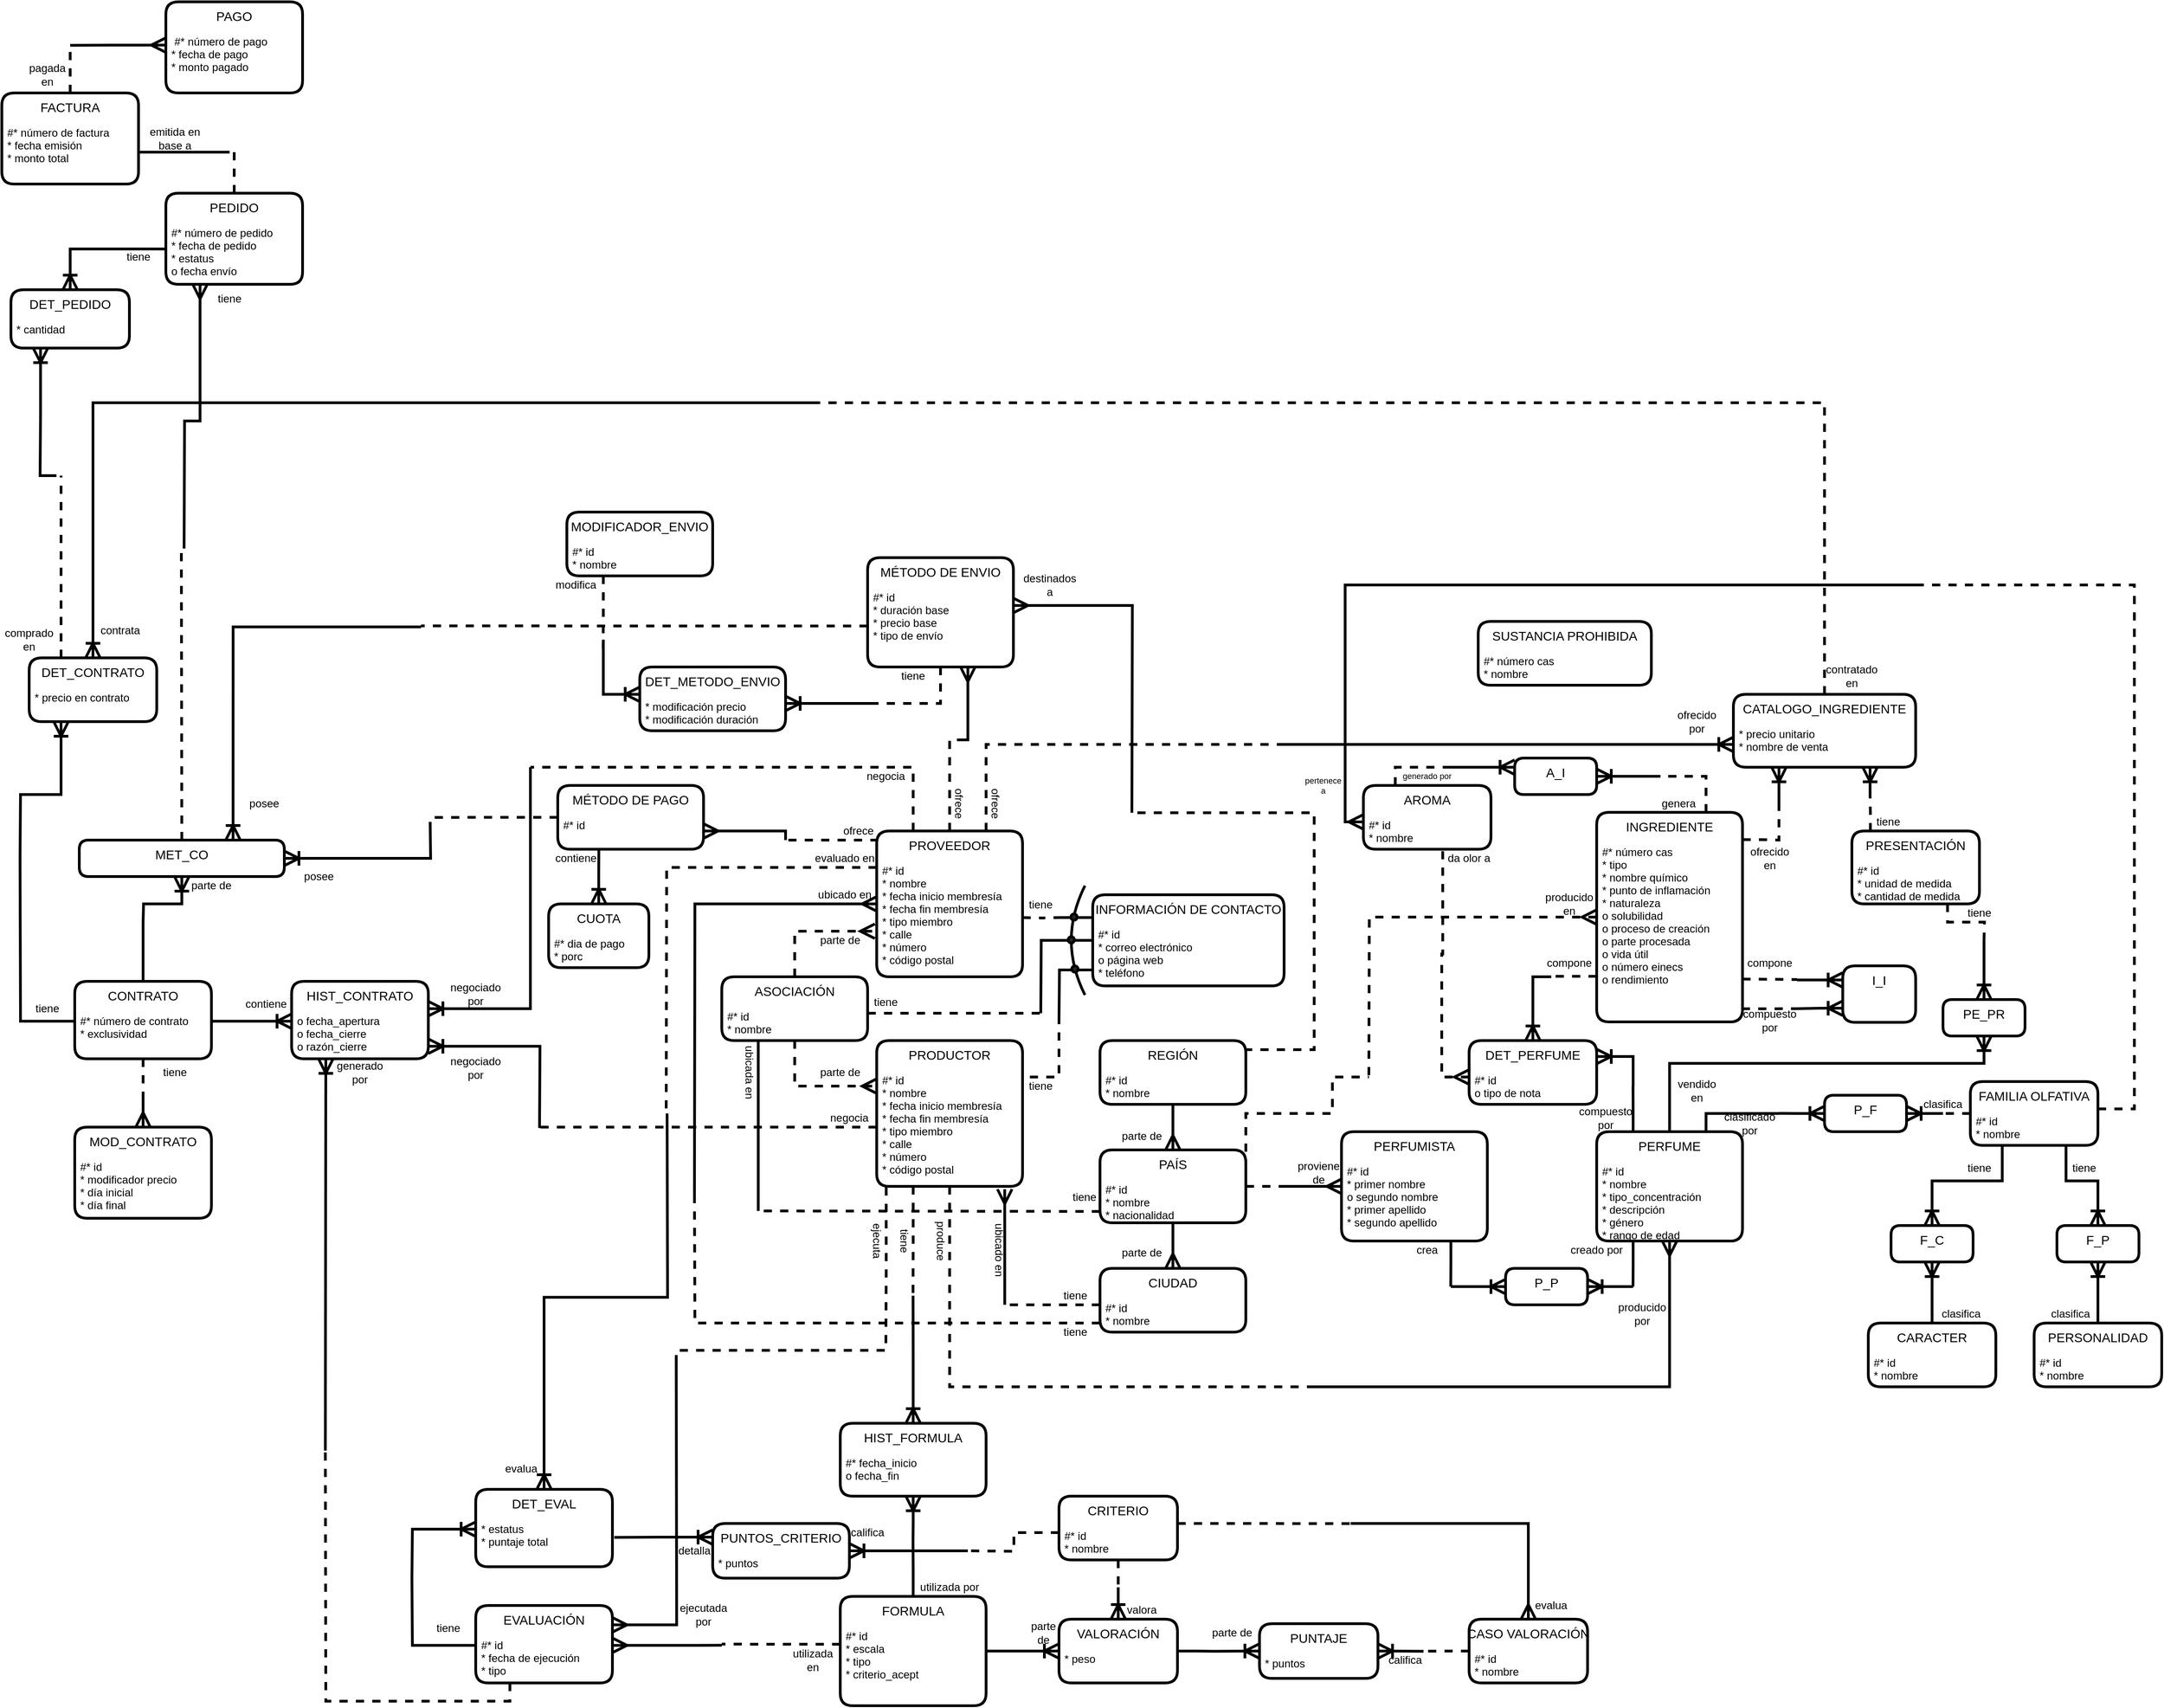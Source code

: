 <mxfile version="13.2.4" type="device"><diagram id="md51oIuGVbNBBvh0-zRB" name="Page-1"><mxGraphModel dx="513" dy="1461" grid="1" gridSize="10" guides="1" tooltips="1" connect="1" arrows="1" fold="1" page="1" pageScale="1" pageWidth="827" pageHeight="1169" math="0" shadow="0"><root><mxCell id="0"/><mxCell id="1" parent="0"/><mxCell id="lKcSxU1JKcbqyMhDyiL5-23" style="edgeStyle=orthogonalEdgeStyle;rounded=0;orthogonalLoop=1;jettySize=auto;html=1;exitX=0.5;exitY=0;exitDx=0;exitDy=0;entryX=0.5;entryY=1;entryDx=0;entryDy=0;startArrow=ERmany;startFill=0;endArrow=none;endFill=0;endSize=12;startSize=12;strokeWidth=3;" parent="1" source="lKcSxU1JKcbqyMhDyiL5-13" target="lKcSxU1JKcbqyMhDyiL5-10" edge="1"><mxGeometry relative="1" as="geometry"/></mxCell><mxCell id="lKcSxU1JKcbqyMhDyiL5-22" style="edgeStyle=orthogonalEdgeStyle;rounded=0;orthogonalLoop=1;jettySize=auto;html=1;exitX=0.5;exitY=0;exitDx=0;exitDy=0;entryX=0.5;entryY=1;entryDx=0;entryDy=0;startArrow=ERmany;startFill=0;endArrow=none;endFill=0;endSize=12;startSize=12;strokeWidth=3;" parent="1" source="lKcSxU1JKcbqyMhDyiL5-9" target="lKcSxU1JKcbqyMhDyiL5-12" edge="1"><mxGeometry relative="1" as="geometry"/></mxCell><mxCell id="lKcSxU1JKcbqyMhDyiL5-31" style="edgeStyle=orthogonalEdgeStyle;rounded=0;orthogonalLoop=1;jettySize=auto;html=1;exitX=0;exitY=0.5;exitDx=0;exitDy=0;startArrow=none;startFill=0;endArrow=none;endFill=0;endSize=12;startSize=12;strokeWidth=3;" parent="1" source="lKcSxU1JKcbqyMhDyiL5-7" edge="1"><mxGeometry relative="1" as="geometry"><mxPoint x="1160" y="110" as="targetPoint"/></mxGeometry></mxCell><mxCell id="lKcSxU1JKcbqyMhDyiL5-54" style="edgeStyle=orthogonalEdgeStyle;rounded=0;orthogonalLoop=1;jettySize=auto;html=1;exitX=0;exitY=0.25;exitDx=0;exitDy=0;startArrow=none;startFill=0;endArrow=none;endFill=0;endSize=12;startSize=12;strokeWidth=3;" parent="1" source="lKcSxU1JKcbqyMhDyiL5-7" edge="1"><mxGeometry relative="1" as="geometry"><mxPoint x="1180" y="5" as="targetPoint"/></mxGeometry></mxCell><mxCell id="lKcSxU1JKcbqyMhDyiL5-64" style="edgeStyle=orthogonalEdgeStyle;rounded=0;orthogonalLoop=1;jettySize=auto;html=1;exitX=0;exitY=0.5;exitDx=0;exitDy=0;startArrow=ERmany;startFill=0;startSize=12;endArrow=none;endFill=0;endSize=12;strokeWidth=3;" parent="1" source="lKcSxU1JKcbqyMhDyiL5-3" edge="1"><mxGeometry relative="1" as="geometry"><mxPoint x="780" y="310.0" as="targetPoint"/></mxGeometry></mxCell><mxCell id="lKcSxU1JKcbqyMhDyiL5-158" style="edgeStyle=orthogonalEdgeStyle;rounded=0;orthogonalLoop=1;jettySize=auto;html=1;exitX=0.75;exitY=0;exitDx=0;exitDy=0;startArrow=none;startFill=0;startSize=12;endArrow=none;endFill=0;endSize=12;dashed=1;strokeWidth=3;" parent="1" source="lKcSxU1JKcbqyMhDyiL5-3" edge="1"><mxGeometry relative="1" as="geometry"><mxPoint x="1420" y="-185" as="targetPoint"/><Array as="points"><mxPoint x="1100" y="-185"/></Array></mxGeometry></mxCell><mxCell id="lKcSxU1JKcbqyMhDyiL5-206" style="edgeStyle=orthogonalEdgeStyle;rounded=0;orthogonalLoop=1;jettySize=auto;html=1;exitX=0.5;exitY=0;exitDx=0;exitDy=0;startArrow=none;startFill=0;startSize=12;endArrow=none;endFill=0;endSize=12;dashed=1;strokeWidth=3;" parent="1" source="lKcSxU1JKcbqyMhDyiL5-3" edge="1"><mxGeometry relative="1" as="geometry"><mxPoint x="1070" y="-190" as="targetPoint"/><Array as="points"><mxPoint x="1060" y="-190"/></Array></mxGeometry></mxCell><mxCell id="lKcSxU1JKcbqyMhDyiL5-136" style="edgeStyle=orthogonalEdgeStyle;rounded=0;orthogonalLoop=1;jettySize=auto;html=1;exitX=0;exitY=0.75;exitDx=0;exitDy=0;startArrow=ERoneToMany;startFill=0;startSize=12;endArrow=none;endFill=0;endSize=12;strokeWidth=3;" parent="1" source="lKcSxU1JKcbqyMhDyiL5-125" edge="1"><mxGeometry relative="1" as="geometry"><mxPoint x="1990" y="105" as="targetPoint"/><Array as="points"><mxPoint x="2015" y="105"/></Array></mxGeometry></mxCell><mxCell id="lKcSxU1JKcbqyMhDyiL5-137" style="edgeStyle=orthogonalEdgeStyle;rounded=0;orthogonalLoop=1;jettySize=auto;html=1;exitX=0;exitY=0.25;exitDx=0;exitDy=0;startArrow=ERoneToMany;startFill=0;startSize=12;endArrow=none;endFill=0;endSize=12;strokeWidth=3;" parent="1" source="lKcSxU1JKcbqyMhDyiL5-125" edge="1"><mxGeometry relative="1" as="geometry"><mxPoint x="1990" y="73.556" as="targetPoint"/><Array as="points"><mxPoint x="2020" y="74"/><mxPoint x="2020" y="74"/></Array></mxGeometry></mxCell><mxCell id="lKcSxU1JKcbqyMhDyiL5-153" style="edgeStyle=orthogonalEdgeStyle;rounded=0;orthogonalLoop=1;jettySize=auto;html=1;exitX=0.75;exitY=1;exitDx=0;exitDy=0;startArrow=ERoneToMany;startFill=0;startSize=12;endArrow=none;endFill=0;endSize=12;strokeWidth=3;" parent="1" source="lKcSxU1JKcbqyMhDyiL5-151" edge="1"><mxGeometry relative="1" as="geometry"><mxPoint x="2070" y="-130" as="targetPoint"/></mxGeometry></mxCell><mxCell id="lKcSxU1JKcbqyMhDyiL5-113" style="edgeStyle=orthogonalEdgeStyle;rounded=0;orthogonalLoop=1;jettySize=auto;html=1;exitX=1;exitY=0.5;exitDx=0;exitDy=0;startArrow=none;startFill=0;startSize=12;endArrow=none;endFill=0;endSize=12;dashed=1;strokeWidth=3;" parent="1" source="lKcSxU1JKcbqyMhDyiL5-9" edge="1"><mxGeometry relative="1" as="geometry"><mxPoint x="1430" y="299.952" as="targetPoint"/></mxGeometry></mxCell><mxCell id="lKcSxU1JKcbqyMhDyiL5-28" style="edgeStyle=orthogonalEdgeStyle;rounded=0;orthogonalLoop=1;jettySize=auto;html=1;exitX=1;exitY=0.25;exitDx=0;exitDy=0;startArrow=none;startFill=0;endArrow=none;endFill=0;endSize=12;startSize=12;strokeWidth=3;dashed=1;" parent="1" source="lKcSxU1JKcbqyMhDyiL5-2" edge="1"><mxGeometry relative="1" as="geometry"><mxPoint x="1160" y="110" as="targetPoint"/></mxGeometry></mxCell><mxCell id="lKcSxU1JKcbqyMhDyiL5-35" style="edgeStyle=orthogonalEdgeStyle;rounded=0;orthogonalLoop=1;jettySize=auto;html=1;exitX=0;exitY=0.75;exitDx=0;exitDy=0;startArrow=none;startFill=0;endArrow=none;endFill=0;endSize=12;startSize=12;strokeWidth=3;" parent="1" source="lKcSxU1JKcbqyMhDyiL5-8" edge="1"><mxGeometry relative="1" as="geometry"><mxPoint x="1180" y="120" as="targetPoint"/></mxGeometry></mxCell><mxCell id="lKcSxU1JKcbqyMhDyiL5-38" value="" style="endArrow=none;html=1;curved=1;strokeWidth=3;" parent="1" edge="1"><mxGeometry width="50" height="50" relative="1" as="geometry"><mxPoint x="1208.5" y="90" as="sourcePoint"/><mxPoint x="1208.5" y="-30" as="targetPoint"/><Array as="points"><mxPoint x="1178.5" y="30"/></Array></mxGeometry></mxCell><mxCell id="lKcSxU1JKcbqyMhDyiL5-41" value="" style="ellipse;whiteSpace=wrap;html=1;aspect=fixed;fillColor=#262626;strokeWidth=3;" parent="1" vertex="1"><mxGeometry x="1193" y="1" width="7" height="7" as="geometry"/></mxCell><mxCell id="lKcSxU1JKcbqyMhDyiL5-49" value="" style="ellipse;whiteSpace=wrap;html=1;aspect=fixed;fillColor=#262626;strokeWidth=3;" parent="1" vertex="1"><mxGeometry x="1190" y="26" width="7" height="7" as="geometry"/></mxCell><mxCell id="lKcSxU1JKcbqyMhDyiL5-50" value="" style="ellipse;whiteSpace=wrap;html=1;aspect=fixed;fillColor=#262626;strokeWidth=3;" parent="1" vertex="1"><mxGeometry x="1194" y="58" width="7" height="7" as="geometry"/></mxCell><mxCell id="lKcSxU1JKcbqyMhDyiL5-52" style="edgeStyle=orthogonalEdgeStyle;rounded=0;orthogonalLoop=1;jettySize=auto;html=1;exitX=1;exitY=0;exitDx=0;exitDy=0;startArrow=none;startFill=0;endArrow=none;endFill=0;endSize=12;startSize=12;strokeWidth=3;dashed=1;" parent="1" source="lKcSxU1JKcbqyMhDyiL5-6" edge="1"><mxGeometry relative="1" as="geometry"><mxPoint x="1180" y="120" as="targetPoint"/><Array as="points"><mxPoint x="1180" y="180"/></Array></mxGeometry></mxCell><mxCell id="lKcSxU1JKcbqyMhDyiL5-53" style="edgeStyle=orthogonalEdgeStyle;rounded=0;orthogonalLoop=1;jettySize=auto;html=1;exitX=1;exitY=0.5;exitDx=0;exitDy=0;startArrow=none;startFill=0;endArrow=none;endFill=0;endSize=12;startSize=12;strokeWidth=3;dashed=1;" parent="1" edge="1"><mxGeometry relative="1" as="geometry"><mxPoint x="1180" y="5" as="targetPoint"/><mxPoint x="1140" y="5" as="sourcePoint"/></mxGeometry></mxCell><mxCell id="lKcSxU1JKcbqyMhDyiL5-55" style="edgeStyle=orthogonalEdgeStyle;rounded=0;orthogonalLoop=1;jettySize=auto;html=1;exitX=0.5;exitY=0;exitDx=0;exitDy=0;dashed=1;startArrow=none;startFill=0;endArrow=ERmany;endFill=0;endSize=12;startSize=12;strokeWidth=3;" parent="1" source="lKcSxU1JKcbqyMhDyiL5-1" edge="1"><mxGeometry relative="1" as="geometry"><mxPoint x="978" y="20" as="targetPoint"/><Array as="points"><mxPoint x="890" y="20"/><mxPoint x="978" y="20"/></Array></mxGeometry></mxCell><mxCell id="lKcSxU1JKcbqyMhDyiL5-176" style="edgeStyle=orthogonalEdgeStyle;rounded=0;orthogonalLoop=1;jettySize=auto;html=1;exitX=0.25;exitY=1;exitDx=0;exitDy=0;dashed=1;startArrow=none;startFill=0;startSize=12;endArrow=none;endFill=0;endSize=12;strokeWidth=3;" parent="1" source="lKcSxU1JKcbqyMhDyiL5-5" edge="1"><mxGeometry relative="1" as="geometry"><mxPoint x="1019.81" y="420" as="targetPoint"/></mxGeometry></mxCell><mxCell id="lKcSxU1JKcbqyMhDyiL5-56" style="edgeStyle=orthogonalEdgeStyle;rounded=0;orthogonalLoop=1;jettySize=auto;html=1;exitX=0.5;exitY=1;exitDx=0;exitDy=0;entryX=0;entryY=0.154;entryDx=0;entryDy=0;entryPerimeter=0;dashed=1;startArrow=none;startFill=0;endArrow=ERmany;endFill=0;endSize=12;startSize=12;strokeWidth=3;" parent="1" source="lKcSxU1JKcbqyMhDyiL5-2" target="lKcSxU1JKcbqyMhDyiL5-6" edge="1"><mxGeometry relative="1" as="geometry"/></mxCell><mxCell id="lKcSxU1JKcbqyMhDyiL5-57" style="edgeStyle=orthogonalEdgeStyle;rounded=0;orthogonalLoop=1;jettySize=auto;html=1;startArrow=ERmany;startFill=0;endArrow=none;endFill=0;endSize=12;startSize=12;exitX=0.878;exitY=1.024;exitDx=0;exitDy=0;exitPerimeter=0;strokeWidth=3;" parent="1" source="lKcSxU1JKcbqyMhDyiL5-6" edge="1"><mxGeometry relative="1" as="geometry"><mxPoint x="1120" y="320" as="sourcePoint"/><mxPoint x="1120" y="430" as="targetPoint"/><Array as="points"><mxPoint x="1120" y="430"/></Array></mxGeometry></mxCell><mxCell id="lKcSxU1JKcbqyMhDyiL5-59" style="edgeStyle=orthogonalEdgeStyle;rounded=0;orthogonalLoop=1;jettySize=auto;html=1;exitX=0;exitY=0.25;exitDx=0;exitDy=0;dashed=1;startArrow=none;startFill=0;startSize=12;endArrow=none;endFill=0;endSize=12;strokeWidth=3;" parent="1" source="lKcSxU1JKcbqyMhDyiL5-14" edge="1"><mxGeometry relative="1" as="geometry"><mxPoint x="1120" y="429.931" as="targetPoint"/></mxGeometry></mxCell><mxCell id="lKcSxU1JKcbqyMhDyiL5-60" style="edgeStyle=orthogonalEdgeStyle;rounded=0;orthogonalLoop=1;jettySize=auto;html=1;exitX=0.25;exitY=1;exitDx=0;exitDy=0;startArrow=none;startFill=0;startSize=12;endArrow=none;endFill=0;endSize=12;strokeWidth=3;" parent="1" source="lKcSxU1JKcbqyMhDyiL5-2" edge="1"><mxGeometry relative="1" as="geometry"><mxPoint x="850" y="327" as="targetPoint"/></mxGeometry></mxCell><mxCell id="lKcSxU1JKcbqyMhDyiL5-63" style="edgeStyle=orthogonalEdgeStyle;rounded=0;orthogonalLoop=1;jettySize=auto;html=1;exitX=0;exitY=0.75;exitDx=0;exitDy=0;startArrow=none;startFill=0;startSize=12;endArrow=none;endFill=0;endSize=12;dashed=1;strokeWidth=3;" parent="1" source="lKcSxU1JKcbqyMhDyiL5-10" edge="1"><mxGeometry relative="1" as="geometry"><mxPoint x="850" y="327" as="targetPoint"/></mxGeometry></mxCell><mxCell id="lKcSxU1JKcbqyMhDyiL5-65" style="edgeStyle=orthogonalEdgeStyle;rounded=0;orthogonalLoop=1;jettySize=auto;html=1;exitX=0;exitY=0.75;exitDx=0;exitDy=0;dashed=1;startArrow=none;startFill=0;startSize=12;endArrow=none;endFill=0;endSize=12;strokeWidth=3;" parent="1" source="lKcSxU1JKcbqyMhDyiL5-14" edge="1"><mxGeometry relative="1" as="geometry"><mxPoint x="780" y="310.0" as="targetPoint"/></mxGeometry></mxCell><mxCell id="lKcSxU1JKcbqyMhDyiL5-109" style="edgeStyle=orthogonalEdgeStyle;rounded=0;orthogonalLoop=1;jettySize=auto;html=1;exitX=0.75;exitY=0;exitDx=0;exitDy=0;startArrow=none;startFill=0;startSize=12;endArrow=none;endFill=0;endSize=12;strokeWidth=3;" parent="1" source="lKcSxU1JKcbqyMhDyiL5-68" edge="1"><mxGeometry relative="1" as="geometry"><mxPoint x="1970" y="220" as="targetPoint"/><Array as="points"><mxPoint x="1890" y="220"/></Array></mxGeometry></mxCell><mxCell id="lKcSxU1JKcbqyMhDyiL5-123" style="edgeStyle=orthogonalEdgeStyle;rounded=0;orthogonalLoop=1;jettySize=auto;html=1;exitX=0.25;exitY=0;exitDx=0;exitDy=0;startArrow=none;startFill=0;startSize=12;endArrow=none;endFill=0;endSize=12;strokeWidth=3;" parent="1" source="lKcSxU1JKcbqyMhDyiL5-68" edge="1"><mxGeometry relative="1" as="geometry"><mxPoint x="1809.857" y="190" as="targetPoint"/></mxGeometry></mxCell><mxCell id="lKcSxU1JKcbqyMhDyiL5-147" style="edgeStyle=orthogonalEdgeStyle;rounded=0;orthogonalLoop=1;jettySize=auto;html=1;exitX=0.5;exitY=0;exitDx=0;exitDy=0;startArrow=none;startFill=0;startSize=12;endArrow=none;endFill=0;endSize=12;strokeWidth=3;" parent="1" source="lKcSxU1JKcbqyMhDyiL5-68" edge="1"><mxGeometry relative="1" as="geometry"><mxPoint x="2020" y="165" as="targetPoint"/><Array as="points"><mxPoint x="1850" y="165"/></Array></mxGeometry></mxCell><mxCell id="lKcSxU1JKcbqyMhDyiL5-114" style="edgeStyle=orthogonalEdgeStyle;rounded=0;orthogonalLoop=1;jettySize=auto;html=1;exitX=0;exitY=0.5;exitDx=0;exitDy=0;startArrow=ERmany;startFill=0;startSize=12;endArrow=none;endFill=0;endSize=12;strokeWidth=3;" parent="1" source="lKcSxU1JKcbqyMhDyiL5-72" edge="1"><mxGeometry relative="1" as="geometry"><mxPoint x="1430" y="299.952" as="targetPoint"/></mxGeometry></mxCell><mxCell id="lKcSxU1JKcbqyMhDyiL5-78" style="edgeStyle=orthogonalEdgeStyle;rounded=0;orthogonalLoop=1;jettySize=auto;html=1;exitX=1;exitY=0.5;exitDx=0;exitDy=0;startArrow=ERoneToMany;startFill=0;startSize=12;endArrow=none;endFill=0;endSize=12;strokeWidth=3;" parent="1" source="lKcSxU1JKcbqyMhDyiL5-74" edge="1"><mxGeometry relative="1" as="geometry"><mxPoint x="1810" y="410" as="targetPoint"/></mxGeometry></mxCell><mxCell id="lKcSxU1JKcbqyMhDyiL5-79" style="edgeStyle=orthogonalEdgeStyle;rounded=0;orthogonalLoop=1;jettySize=auto;html=1;exitX=0;exitY=0.5;exitDx=0;exitDy=0;startArrow=ERoneToMany;startFill=0;startSize=12;endArrow=none;endFill=0;endSize=12;strokeWidth=3;" parent="1" source="lKcSxU1JKcbqyMhDyiL5-74" edge="1"><mxGeometry relative="1" as="geometry"><mxPoint x="1610" y="410" as="targetPoint"/></mxGeometry></mxCell><mxCell id="lKcSxU1JKcbqyMhDyiL5-77" style="edgeStyle=orthogonalEdgeStyle;rounded=0;orthogonalLoop=1;jettySize=auto;html=1;exitX=0.25;exitY=1;exitDx=0;exitDy=0;startArrow=none;startFill=0;startSize=12;endArrow=none;endFill=0;endSize=12;strokeWidth=3;" parent="1" source="lKcSxU1JKcbqyMhDyiL5-69" edge="1"><mxGeometry relative="1" as="geometry"><mxPoint x="1809.857" y="410" as="targetPoint"/></mxGeometry></mxCell><mxCell id="lKcSxU1JKcbqyMhDyiL5-80" style="edgeStyle=orthogonalEdgeStyle;rounded=0;orthogonalLoop=1;jettySize=auto;html=1;exitX=0.75;exitY=1;exitDx=0;exitDy=0;startArrow=none;startFill=0;startSize=12;endArrow=none;endFill=0;endSize=12;strokeWidth=3;" parent="1" source="lKcSxU1JKcbqyMhDyiL5-73" edge="1"><mxGeometry relative="1" as="geometry"><mxPoint x="1609.857" y="410" as="targetPoint"/></mxGeometry></mxCell><mxCell id="lKcSxU1JKcbqyMhDyiL5-99" style="edgeStyle=orthogonalEdgeStyle;rounded=0;orthogonalLoop=1;jettySize=auto;html=1;exitX=0;exitY=0.5;exitDx=0;exitDy=0;startArrow=none;startFill=0;startSize=12;endArrow=none;endFill=0;endSize=12;dashed=1;strokeWidth=3;" parent="1" source="lKcSxU1JKcbqyMhDyiL5-81" edge="1"><mxGeometry relative="1" as="geometry"><mxPoint x="2150" y="220.2" as="targetPoint"/></mxGeometry></mxCell><mxCell id="lKcSxU1JKcbqyMhDyiL5-98" style="edgeStyle=orthogonalEdgeStyle;rounded=0;orthogonalLoop=1;jettySize=auto;html=1;exitX=1;exitY=0.5;exitDx=0;exitDy=0;startArrow=ERoneToMany;startFill=0;startSize=12;endArrow=none;endFill=0;endSize=12;strokeWidth=3;" parent="1" source="lKcSxU1JKcbqyMhDyiL5-89" edge="1"><mxGeometry relative="1" as="geometry"><mxPoint x="2150" y="220.2" as="targetPoint"/></mxGeometry></mxCell><mxCell id="lKcSxU1JKcbqyMhDyiL5-106" style="edgeStyle=orthogonalEdgeStyle;rounded=0;orthogonalLoop=1;jettySize=auto;html=1;exitX=0;exitY=0.5;exitDx=0;exitDy=0;startArrow=ERoneToMany;startFill=0;startSize=12;endArrow=none;endFill=0;endSize=12;strokeWidth=3;" parent="1" source="lKcSxU1JKcbqyMhDyiL5-89" edge="1"><mxGeometry relative="1" as="geometry"><mxPoint x="1970" y="219.857" as="targetPoint"/></mxGeometry></mxCell><mxCell id="lKcSxU1JKcbqyMhDyiL5-121" style="edgeStyle=orthogonalEdgeStyle;rounded=0;orthogonalLoop=1;jettySize=auto;html=1;exitX=0.5;exitY=0;exitDx=0;exitDy=0;startArrow=ERoneToMany;startFill=0;startSize=12;endArrow=none;endFill=0;endSize=12;strokeWidth=3;" parent="1" source="lKcSxU1JKcbqyMhDyiL5-117" edge="1"><mxGeometry relative="1" as="geometry"><mxPoint x="1720.143" y="70" as="targetPoint"/><Array as="points"><mxPoint x="1700" y="70"/></Array></mxGeometry></mxCell><mxCell id="lKcSxU1JKcbqyMhDyiL5-124" style="edgeStyle=orthogonalEdgeStyle;rounded=0;orthogonalLoop=1;jettySize=auto;html=1;exitX=1;exitY=0.25;exitDx=0;exitDy=0;startArrow=ERoneToMany;startFill=0;startSize=12;endArrow=none;endFill=0;endSize=12;strokeWidth=3;" parent="1" source="lKcSxU1JKcbqyMhDyiL5-117" edge="1"><mxGeometry relative="1" as="geometry"><mxPoint x="1810" y="190" as="targetPoint"/><Array as="points"><mxPoint x="1810" y="157"/></Array></mxGeometry></mxCell><mxCell id="lKcSxU1JKcbqyMhDyiL5-119" style="edgeStyle=orthogonalEdgeStyle;rounded=0;orthogonalLoop=1;jettySize=auto;html=1;exitX=0;exitY=0.25;exitDx=0;exitDy=0;entryX=0.622;entryY=1.046;entryDx=0;entryDy=0;entryPerimeter=0;dashed=1;startArrow=ERmany;startFill=0;startSize=12;endArrow=none;endFill=0;endSize=12;strokeWidth=3;" parent="1" source="lKcSxU1JKcbqyMhDyiL5-118" target="lKcSxU1JKcbqyMhDyiL5-116" edge="1"><mxGeometry relative="1" as="geometry"/></mxCell><mxCell id="lKcSxU1JKcbqyMhDyiL5-122" style="edgeStyle=orthogonalEdgeStyle;rounded=0;orthogonalLoop=1;jettySize=auto;html=1;exitX=0;exitY=0.75;exitDx=0;exitDy=0;dashed=1;startArrow=none;startFill=0;startSize=12;endArrow=none;endFill=0;endSize=12;strokeWidth=3;" parent="1" source="lKcSxU1JKcbqyMhDyiL5-71" edge="1"><mxGeometry relative="1" as="geometry"><mxPoint x="1720" y="69.571" as="targetPoint"/></mxGeometry></mxCell><mxCell id="lKcSxU1JKcbqyMhDyiL5-138" style="edgeStyle=orthogonalEdgeStyle;rounded=0;orthogonalLoop=1;jettySize=auto;html=1;exitX=0.999;exitY=0.765;exitDx=0;exitDy=0;startArrow=none;startFill=0;startSize=12;endArrow=none;endFill=0;endSize=12;exitPerimeter=0;dashed=1;strokeWidth=3;" parent="1" source="lKcSxU1JKcbqyMhDyiL5-71" edge="1"><mxGeometry relative="1" as="geometry"><mxPoint x="1990" y="73" as="targetPoint"/><Array as="points"><mxPoint x="1990" y="73"/></Array></mxGeometry></mxCell><mxCell id="lKcSxU1JKcbqyMhDyiL5-139" style="edgeStyle=orthogonalEdgeStyle;rounded=0;orthogonalLoop=1;jettySize=auto;html=1;exitX=0.995;exitY=0.928;exitDx=0;exitDy=0;dashed=1;startArrow=none;startFill=0;startSize=12;endArrow=none;endFill=0;endSize=12;exitPerimeter=0;strokeWidth=3;" parent="1" source="lKcSxU1JKcbqyMhDyiL5-71" edge="1"><mxGeometry relative="1" as="geometry"><mxPoint x="1990" y="105" as="targetPoint"/></mxGeometry></mxCell><mxCell id="lKcSxU1JKcbqyMhDyiL5-154" style="edgeStyle=orthogonalEdgeStyle;rounded=0;orthogonalLoop=1;jettySize=auto;html=1;exitX=0.145;exitY=0.003;exitDx=0;exitDy=0;dashed=1;startArrow=none;startFill=0;startSize=12;endArrow=none;endFill=0;endSize=12;exitPerimeter=0;strokeWidth=3;" parent="1" source="lKcSxU1JKcbqyMhDyiL5-140" edge="1"><mxGeometry relative="1" as="geometry"><mxPoint x="2070" y="-130" as="targetPoint"/><Array as="points"><mxPoint x="2070" y="-110"/><mxPoint x="2070" y="-110"/></Array></mxGeometry></mxCell><mxCell id="lKcSxU1JKcbqyMhDyiL5-144" style="edgeStyle=orthogonalEdgeStyle;rounded=0;orthogonalLoop=1;jettySize=auto;html=1;exitX=0.5;exitY=0;exitDx=0;exitDy=0;startArrow=ERoneToMany;startFill=0;startSize=12;endArrow=none;endFill=0;endSize=12;strokeWidth=3;" parent="1" source="lKcSxU1JKcbqyMhDyiL5-143" edge="1"><mxGeometry relative="1" as="geometry"><mxPoint x="2195" y="30" as="targetPoint"/></mxGeometry></mxCell><mxCell id="lKcSxU1JKcbqyMhDyiL5-146" style="edgeStyle=orthogonalEdgeStyle;rounded=0;orthogonalLoop=1;jettySize=auto;html=1;exitX=0.5;exitY=1;exitDx=0;exitDy=0;startArrow=ERoneToMany;startFill=0;startSize=12;endArrow=none;endFill=0;endSize=12;strokeWidth=3;" parent="1" source="lKcSxU1JKcbqyMhDyiL5-143" edge="1"><mxGeometry relative="1" as="geometry"><mxPoint x="2020" y="165" as="targetPoint"/><Array as="points"><mxPoint x="2195" y="165"/><mxPoint x="2020" y="165"/></Array></mxGeometry></mxCell><mxCell id="lKcSxU1JKcbqyMhDyiL5-145" style="edgeStyle=orthogonalEdgeStyle;rounded=0;orthogonalLoop=1;jettySize=auto;html=1;exitX=0.75;exitY=1;exitDx=0;exitDy=0;dashed=1;startArrow=none;startFill=0;startSize=12;endArrow=none;endFill=0;endSize=12;strokeWidth=3;" parent="1" source="lKcSxU1JKcbqyMhDyiL5-141" edge="1"><mxGeometry relative="1" as="geometry"><mxPoint x="2195" y="30" as="targetPoint"/></mxGeometry></mxCell><mxCell id="lKcSxU1JKcbqyMhDyiL5-149" style="edgeStyle=orthogonalEdgeStyle;rounded=0;orthogonalLoop=1;jettySize=auto;html=1;exitX=0.5;exitY=1;exitDx=0;exitDy=0;startArrow=none;startFill=0;startSize=12;endArrow=none;endFill=0;endSize=12;dashed=1;strokeWidth=3;" parent="1" source="lKcSxU1JKcbqyMhDyiL5-6" edge="1"><mxGeometry relative="1" as="geometry"><mxPoint x="1460" y="520" as="targetPoint"/><Array as="points"><mxPoint x="1060" y="520"/></Array></mxGeometry></mxCell><mxCell id="lKcSxU1JKcbqyMhDyiL5-150" style="edgeStyle=orthogonalEdgeStyle;rounded=0;orthogonalLoop=1;jettySize=auto;html=1;exitX=0.5;exitY=1;exitDx=0;exitDy=0;startArrow=ERmany;startFill=0;startSize=12;endArrow=none;endFill=0;endSize=12;strokeWidth=3;" parent="1" source="lKcSxU1JKcbqyMhDyiL5-69" edge="1"><mxGeometry relative="1" as="geometry"><mxPoint x="1460" y="520" as="targetPoint"/><Array as="points"><mxPoint x="1850" y="520"/></Array></mxGeometry></mxCell><mxCell id="lKcSxU1JKcbqyMhDyiL5-155" style="edgeStyle=orthogonalEdgeStyle;rounded=0;orthogonalLoop=1;jettySize=auto;html=1;exitX=1;exitY=0;exitDx=0;exitDy=0;dashed=1;startArrow=none;startFill=0;startSize=12;endArrow=none;endFill=0;endSize=12;strokeWidth=3;" parent="1" source="lKcSxU1JKcbqyMhDyiL5-71" edge="1"><mxGeometry relative="1" as="geometry"><mxPoint x="1970" y="-120" as="targetPoint"/><Array as="points"><mxPoint x="1950" y="-80"/><mxPoint x="1960" y="-80"/></Array></mxGeometry></mxCell><mxCell id="lKcSxU1JKcbqyMhDyiL5-156" style="edgeStyle=orthogonalEdgeStyle;rounded=0;orthogonalLoop=1;jettySize=auto;html=1;exitX=0.25;exitY=1;exitDx=0;exitDy=0;startArrow=ERoneToMany;startFill=0;startSize=12;endArrow=none;endFill=0;endSize=12;strokeWidth=3;" parent="1" source="lKcSxU1JKcbqyMhDyiL5-152" edge="1"><mxGeometry relative="1" as="geometry"><mxPoint x="1970" y="-120" as="targetPoint"/></mxGeometry></mxCell><mxCell id="lKcSxU1JKcbqyMhDyiL5-157" style="edgeStyle=orthogonalEdgeStyle;rounded=0;orthogonalLoop=1;jettySize=auto;html=1;exitX=0;exitY=0.5;exitDx=0;exitDy=0;startArrow=ERoneToMany;startFill=0;startSize=12;endArrow=none;endFill=0;endSize=12;strokeWidth=3;" parent="1" source="lKcSxU1JKcbqyMhDyiL5-152" edge="1"><mxGeometry relative="1" as="geometry"><mxPoint x="1420" y="-185" as="targetPoint"/></mxGeometry></mxCell><mxCell id="lKcSxU1JKcbqyMhDyiL5-175" style="edgeStyle=orthogonalEdgeStyle;rounded=0;orthogonalLoop=1;jettySize=auto;html=1;exitX=0.5;exitY=0;exitDx=0;exitDy=0;startArrow=ERoneToMany;startFill=0;startSize=12;endArrow=none;endFill=0;endSize=12;strokeWidth=3;" parent="1" source="lKcSxU1JKcbqyMhDyiL5-160" edge="1"><mxGeometry relative="1" as="geometry"><mxPoint x="1019.862" y="420" as="targetPoint"/></mxGeometry></mxCell><mxCell id="lKcSxU1JKcbqyMhDyiL5-177" style="edgeStyle=orthogonalEdgeStyle;rounded=0;orthogonalLoop=1;jettySize=auto;html=1;exitX=0.5;exitY=1;exitDx=0;exitDy=0;startArrow=ERoneToMany;startFill=0;startSize=12;endArrow=none;endFill=0;endSize=12;strokeWidth=3;" parent="1" source="lKcSxU1JKcbqyMhDyiL5-160" edge="1"><mxGeometry relative="1" as="geometry"><mxPoint x="1019.81" y="690" as="targetPoint"/></mxGeometry></mxCell><mxCell id="lKcSxU1JKcbqyMhDyiL5-178" style="edgeStyle=orthogonalEdgeStyle;rounded=0;orthogonalLoop=1;jettySize=auto;html=1;exitX=0.5;exitY=0;exitDx=0;exitDy=0;startArrow=none;startFill=0;startSize=12;endArrow=none;endFill=0;endSize=12;strokeWidth=3;" parent="1" source="lKcSxU1JKcbqyMhDyiL5-162" edge="1"><mxGeometry relative="1" as="geometry"><mxPoint x="1019.81" y="690" as="targetPoint"/></mxGeometry></mxCell><mxCell id="lKcSxU1JKcbqyMhDyiL5-179" style="edgeStyle=orthogonalEdgeStyle;rounded=0;orthogonalLoop=1;jettySize=auto;html=1;exitX=1;exitY=0.5;exitDx=0;exitDy=0;startArrow=none;startFill=0;startSize=12;endArrow=none;endFill=0;endSize=12;strokeWidth=3;" parent="1" source="lKcSxU1JKcbqyMhDyiL5-162" edge="1"><mxGeometry relative="1" as="geometry"><mxPoint x="1140" y="809.977" as="targetPoint"/></mxGeometry></mxCell><mxCell id="lKcSxU1JKcbqyMhDyiL5-180" style="edgeStyle=orthogonalEdgeStyle;rounded=0;orthogonalLoop=1;jettySize=auto;html=1;exitX=0;exitY=0.5;exitDx=0;exitDy=0;startArrow=ERoneToMany;startFill=0;startSize=12;endArrow=none;endFill=0;endSize=12;strokeWidth=3;" parent="1" source="lKcSxU1JKcbqyMhDyiL5-164" edge="1"><mxGeometry relative="1" as="geometry"><mxPoint x="1140" y="809.977" as="targetPoint"/></mxGeometry></mxCell><mxCell id="lKcSxU1JKcbqyMhDyiL5-181" style="edgeStyle=orthogonalEdgeStyle;rounded=0;orthogonalLoop=1;jettySize=auto;html=1;exitX=0.5;exitY=0;exitDx=0;exitDy=0;startArrow=ERoneToMany;startFill=0;startSize=12;endArrow=none;endFill=0;endSize=12;strokeWidth=3;" parent="1" source="lKcSxU1JKcbqyMhDyiL5-164" edge="1"><mxGeometry relative="1" as="geometry"><mxPoint x="1245" y="740" as="targetPoint"/></mxGeometry></mxCell><mxCell id="lKcSxU1JKcbqyMhDyiL5-183" style="edgeStyle=orthogonalEdgeStyle;rounded=0;orthogonalLoop=1;jettySize=auto;html=1;exitX=1;exitY=0.5;exitDx=0;exitDy=0;startArrow=none;startFill=0;startSize=12;endArrow=none;endFill=0;endSize=12;strokeWidth=3;" parent="1" source="lKcSxU1JKcbqyMhDyiL5-164" edge="1"><mxGeometry relative="1" as="geometry"><mxPoint x="1350" y="810.2" as="targetPoint"/></mxGeometry></mxCell><mxCell id="lKcSxU1JKcbqyMhDyiL5-182" style="edgeStyle=orthogonalEdgeStyle;rounded=0;orthogonalLoop=1;jettySize=auto;html=1;exitX=0.5;exitY=1;exitDx=0;exitDy=0;startArrow=none;startFill=0;startSize=12;endArrow=none;endFill=0;endSize=12;dashed=1;strokeWidth=3;" parent="1" source="lKcSxU1JKcbqyMhDyiL5-169" edge="1"><mxGeometry relative="1" as="geometry"><mxPoint x="1245" y="740" as="targetPoint"/></mxGeometry></mxCell><mxCell id="lKcSxU1JKcbqyMhDyiL5-186" style="edgeStyle=orthogonalEdgeStyle;rounded=0;orthogonalLoop=1;jettySize=auto;html=1;exitX=0;exitY=0.5;exitDx=0;exitDy=0;startArrow=none;startFill=0;startSize=12;endArrow=none;endFill=0;endSize=12;dashed=1;strokeWidth=3;" parent="1" source="lKcSxU1JKcbqyMhDyiL5-173" edge="1"><mxGeometry relative="1" as="geometry"><mxPoint x="1580" y="810.2" as="targetPoint"/></mxGeometry></mxCell><mxCell id="lKcSxU1JKcbqyMhDyiL5-187" style="edgeStyle=orthogonalEdgeStyle;rounded=0;orthogonalLoop=1;jettySize=auto;html=1;exitX=0.5;exitY=0;exitDx=0;exitDy=0;startArrow=ERmany;startFill=0;startSize=12;endArrow=none;endFill=0;endSize=12;strokeWidth=3;" parent="1" source="lKcSxU1JKcbqyMhDyiL5-173" edge="1"><mxGeometry relative="1" as="geometry"><mxPoint x="1500" y="670" as="targetPoint"/><Array as="points"><mxPoint x="1695" y="670"/></Array></mxGeometry></mxCell><mxCell id="lKcSxU1JKcbqyMhDyiL5-184" style="edgeStyle=orthogonalEdgeStyle;rounded=0;orthogonalLoop=1;jettySize=auto;html=1;exitX=0;exitY=0;exitDx=0;exitDy=0;startArrow=ERoneToMany;startFill=0;startSize=12;endArrow=none;endFill=0;endSize=12;strokeWidth=3;" parent="1" source="lKcSxU1JKcbqyMhDyiL5-172" edge="1"><mxGeometry relative="1" as="geometry"><mxPoint x="1350" y="810.2" as="targetPoint"/><Array as="points"><mxPoint x="1390" y="810"/><mxPoint x="1390" y="810"/></Array></mxGeometry></mxCell><mxCell id="lKcSxU1JKcbqyMhDyiL5-185" style="edgeStyle=orthogonalEdgeStyle;rounded=0;orthogonalLoop=1;jettySize=auto;html=1;exitX=1;exitY=0;exitDx=0;exitDy=0;startArrow=ERoneToMany;startFill=0;startSize=12;endArrow=none;endFill=0;endSize=12;strokeWidth=3;" parent="1" source="lKcSxU1JKcbqyMhDyiL5-172" edge="1"><mxGeometry relative="1" as="geometry"><mxPoint x="1580" y="810.2" as="targetPoint"/><Array as="points"><mxPoint x="1540" y="810"/><mxPoint x="1540" y="810"/></Array></mxGeometry></mxCell><mxCell id="lKcSxU1JKcbqyMhDyiL5-188" style="edgeStyle=orthogonalEdgeStyle;rounded=0;orthogonalLoop=1;jettySize=auto;html=1;exitX=1;exitY=0;exitDx=0;exitDy=0;startArrow=none;startFill=0;startSize=12;endArrow=none;endFill=0;endSize=12;dashed=1;strokeWidth=3;" parent="1" source="lKcSxU1JKcbqyMhDyiL5-170" edge="1"><mxGeometry relative="1" as="geometry"><mxPoint x="1500" y="670.143" as="targetPoint"/><Array as="points"><mxPoint x="1360" y="670"/><mxPoint x="1360" y="670"/></Array></mxGeometry></mxCell><mxCell id="lKcSxU1JKcbqyMhDyiL5-199" style="edgeStyle=orthogonalEdgeStyle;rounded=0;orthogonalLoop=1;jettySize=auto;html=1;exitX=1;exitY=0;exitDx=0;exitDy=0;startArrow=none;startFill=0;startSize=12;endArrow=none;endFill=0;endSize=12;dashed=1;strokeWidth=3;" parent="1" source="lKcSxU1JKcbqyMhDyiL5-12" edge="1"><mxGeometry relative="1" as="geometry"><mxPoint x="1260" y="-110" as="targetPoint"/><Array as="points"><mxPoint x="1385" y="150"/><mxPoint x="1460" y="150"/><mxPoint x="1460" y="-110"/></Array></mxGeometry></mxCell><mxCell id="lKcSxU1JKcbqyMhDyiL5-200" style="edgeStyle=orthogonalEdgeStyle;rounded=0;orthogonalLoop=1;jettySize=auto;html=1;exitX=1;exitY=0.25;exitDx=0;exitDy=0;startArrow=ERmany;startFill=0;startSize=12;endArrow=none;endFill=0;endSize=12;strokeWidth=3;" parent="1" source="lKcSxU1JKcbqyMhDyiL5-190" edge="1"><mxGeometry relative="1" as="geometry"><mxPoint x="1260" y="-110" as="targetPoint"/></mxGeometry></mxCell><mxCell id="lKcSxU1JKcbqyMhDyiL5-204" style="edgeStyle=orthogonalEdgeStyle;rounded=0;orthogonalLoop=1;jettySize=auto;html=1;exitX=0.25;exitY=1;exitDx=0;exitDy=0;dashed=1;startArrow=none;startFill=0;startSize=12;endArrow=none;endFill=0;endSize=12;strokeWidth=3;" parent="1" source="lKcSxU1JKcbqyMhDyiL5-193" edge="1"><mxGeometry relative="1" as="geometry"><mxPoint x="679.81" y="-290" as="targetPoint"/></mxGeometry></mxCell><mxCell id="lKcSxU1JKcbqyMhDyiL5-201" style="edgeStyle=orthogonalEdgeStyle;rounded=0;orthogonalLoop=1;jettySize=auto;html=1;exitX=1;exitY=0.25;exitDx=0;exitDy=0;startArrow=ERoneToMany;startFill=0;startSize=12;endArrow=none;endFill=0;endSize=12;strokeWidth=3;" parent="1" source="lKcSxU1JKcbqyMhDyiL5-192" edge="1"><mxGeometry relative="1" as="geometry"><mxPoint x="980" y="-230" as="targetPoint"/></mxGeometry></mxCell><mxCell id="lKcSxU1JKcbqyMhDyiL5-202" style="edgeStyle=orthogonalEdgeStyle;rounded=0;orthogonalLoop=1;jettySize=auto;html=1;exitX=0.5;exitY=1;exitDx=0;exitDy=0;dashed=1;startArrow=none;startFill=0;startSize=12;endArrow=none;endFill=0;endSize=12;strokeWidth=3;" parent="1" source="lKcSxU1JKcbqyMhDyiL5-190" edge="1"><mxGeometry relative="1" as="geometry"><mxPoint x="980" y="-230" as="targetPoint"/><Array as="points"><mxPoint x="1050" y="-230"/></Array></mxGeometry></mxCell><mxCell id="lKcSxU1JKcbqyMhDyiL5-203" style="edgeStyle=orthogonalEdgeStyle;rounded=0;orthogonalLoop=1;jettySize=auto;html=1;exitX=0;exitY=0;exitDx=0;exitDy=0;startArrow=ERoneToMany;startFill=0;startSize=12;endArrow=none;endFill=0;endSize=12;strokeWidth=3;" parent="1" source="lKcSxU1JKcbqyMhDyiL5-192" edge="1"><mxGeometry relative="1" as="geometry"><mxPoint x="680" y="-300" as="targetPoint"/><Array as="points"><mxPoint x="680" y="-240"/></Array></mxGeometry></mxCell><mxCell id="lKcSxU1JKcbqyMhDyiL5-207" style="edgeStyle=orthogonalEdgeStyle;rounded=0;orthogonalLoop=1;jettySize=auto;html=1;startArrow=ERmany;startFill=0;startSize=12;endArrow=none;endFill=0;endSize=12;strokeWidth=3;" parent="1" edge="1"><mxGeometry relative="1" as="geometry"><mxPoint x="1070" y="-190" as="targetPoint"/><mxPoint x="1080" y="-270" as="sourcePoint"/><Array as="points"><mxPoint x="1080" y="-270"/><mxPoint x="1080" y="-190"/></Array></mxGeometry></mxCell><mxCell id="lKcSxU1JKcbqyMhDyiL5-214" style="edgeStyle=orthogonalEdgeStyle;rounded=0;orthogonalLoop=1;jettySize=auto;html=1;exitX=0.5;exitY=0;exitDx=0;exitDy=0;entryX=0.282;entryY=1;entryDx=0;entryDy=0;entryPerimeter=0;startArrow=ERoneToMany;startFill=0;startSize=12;endArrow=none;endFill=0;endSize=12;strokeWidth=3;" parent="1" source="lKcSxU1JKcbqyMhDyiL5-212" target="lKcSxU1JKcbqyMhDyiL5-209" edge="1"><mxGeometry relative="1" as="geometry"/></mxCell><mxCell id="lKcSxU1JKcbqyMhDyiL5-215" style="edgeStyle=orthogonalEdgeStyle;rounded=0;orthogonalLoop=1;jettySize=auto;html=1;exitX=1;exitY=0.5;exitDx=0;exitDy=0;startArrow=ERmany;startFill=0;startSize=12;endArrow=none;endFill=0;endSize=12;strokeWidth=3;" parent="1" source="lKcSxU1JKcbqyMhDyiL5-209" edge="1"><mxGeometry relative="1" as="geometry"><mxPoint x="880" y="-80" as="targetPoint"/><Array as="points"><mxPoint x="880" y="-90"/></Array></mxGeometry></mxCell><mxCell id="lKcSxU1JKcbqyMhDyiL5-216" style="edgeStyle=orthogonalEdgeStyle;rounded=0;orthogonalLoop=1;jettySize=auto;html=1;exitX=0;exitY=0;exitDx=0;exitDy=0;startArrow=none;startFill=0;startSize=12;endArrow=none;endFill=0;endSize=12;dashed=1;strokeWidth=3;" parent="1" source="lKcSxU1JKcbqyMhDyiL5-4" edge="1"><mxGeometry relative="1" as="geometry"><mxPoint x="880" y="-80" as="targetPoint"/><Array as="points"><mxPoint x="980" y="-80"/></Array></mxGeometry></mxCell><mxCell id="lKcSxU1JKcbqyMhDyiL5-11" value="REGIÓN" style="swimlane;childLayout=stackLayout;horizontal=1;startSize=30;horizontalStack=0;rounded=1;fontSize=14;fontStyle=0;strokeWidth=3;resizeParent=0;resizeLast=1;shadow=0;dashed=0;align=center;swimlaneLine=0;" parent="1" vertex="1"><mxGeometry x="1225" y="140" width="160" height="70" as="geometry"/></mxCell><mxCell id="lKcSxU1JKcbqyMhDyiL5-12" value="#* id&#10;* nombre&#10;" style="align=left;strokeColor=none;fillColor=none;spacingLeft=4;fontSize=12;verticalAlign=top;resizable=0;rotatable=0;part=1;strokeWidth=3;" parent="lKcSxU1JKcbqyMhDyiL5-11" vertex="1"><mxGeometry y="30" width="160" height="40" as="geometry"/></mxCell><mxCell id="lKcSxU1JKcbqyMhDyiL5-7" value="INFORMACIÓN DE CONTACTO" style="swimlane;childLayout=stackLayout;horizontal=1;startSize=30;horizontalStack=0;rounded=1;fontSize=14;fontStyle=0;strokeWidth=3;resizeParent=0;resizeLast=1;shadow=0;dashed=0;align=center;swimlaneLine=0;" parent="1" vertex="1"><mxGeometry x="1217" y="-20" width="210" height="100" as="geometry"/></mxCell><mxCell id="lKcSxU1JKcbqyMhDyiL5-8" value="#* id&#10;* correo electrónico&#10;o página web&#10;* teléfono" style="align=left;strokeColor=none;fillColor=none;spacingLeft=4;fontSize=12;verticalAlign=top;resizable=0;rotatable=0;part=1;strokeWidth=3;" parent="lKcSxU1JKcbqyMhDyiL5-7" vertex="1"><mxGeometry y="30" width="210" height="70" as="geometry"/></mxCell><mxCell id="lKcSxU1JKcbqyMhDyiL5-239" style="edgeStyle=orthogonalEdgeStyle;rounded=0;orthogonalLoop=1;jettySize=auto;html=1;exitX=0;exitY=0.25;exitDx=0;exitDy=0;startArrow=none;startFill=0;startSize=12;endArrow=none;endFill=0;endSize=12;dashed=1;strokeWidth=3;" parent="1" source="lKcSxU1JKcbqyMhDyiL5-3" edge="1"><mxGeometry relative="1" as="geometry"><mxPoint x="749" y="220" as="targetPoint"/></mxGeometry></mxCell><mxCell id="lKcSxU1JKcbqyMhDyiL5-247" style="edgeStyle=orthogonalEdgeStyle;rounded=0;orthogonalLoop=1;jettySize=auto;html=1;exitX=0.25;exitY=0;exitDx=0;exitDy=0;dashed=1;startArrow=none;startFill=0;startSize=12;endArrow=none;endFill=0;endSize=12;strokeWidth=3;" parent="1" source="lKcSxU1JKcbqyMhDyiL5-3" edge="1"><mxGeometry relative="1" as="geometry"><mxPoint x="600" y="-160" as="targetPoint"/><Array as="points"><mxPoint x="1020" y="-160"/></Array></mxGeometry></mxCell><mxCell id="lKcSxU1JKcbqyMhDyiL5-3" value="PROVEEDOR" style="swimlane;childLayout=stackLayout;horizontal=1;startSize=30;horizontalStack=0;rounded=1;fontSize=14;fontStyle=0;strokeWidth=3;resizeParent=0;resizeLast=1;shadow=0;dashed=0;align=center;swimlaneLine=0;" parent="1" vertex="1"><mxGeometry x="980" y="-90" width="160" height="160" as="geometry"/></mxCell><mxCell id="lKcSxU1JKcbqyMhDyiL5-4" value="#* id&#10;* nombre&#10;* fecha inicio membresía&#10;* fecha fin membresía&#10;* tipo miembro&#10;* calle&#10;* número&#10;* código postal" style="align=left;strokeColor=none;fillColor=none;spacingLeft=4;fontSize=12;verticalAlign=top;resizable=0;rotatable=0;part=1;strokeWidth=3;" parent="lKcSxU1JKcbqyMhDyiL5-3" vertex="1"><mxGeometry y="30" width="160" height="130" as="geometry"/></mxCell><mxCell id="BUQB6Hhsjn-nklQAUk_q-12" style="edgeStyle=orthogonalEdgeStyle;rounded=0;orthogonalLoop=1;jettySize=auto;html=1;exitX=0.75;exitY=0;exitDx=0;exitDy=0;dashed=1;startArrow=none;startFill=0;startSize=12;endArrow=none;endFill=0;endSize=12;strokeWidth=3;" parent="1" source="lKcSxU1JKcbqyMhDyiL5-70" edge="1"><mxGeometry relative="1" as="geometry"><mxPoint x="1830" y="-150" as="targetPoint"/><Array as="points"><mxPoint x="1890" y="-150"/></Array></mxGeometry></mxCell><mxCell id="BUQB6Hhsjn-nklQAUk_q-13" style="edgeStyle=orthogonalEdgeStyle;rounded=0;orthogonalLoop=1;jettySize=auto;html=1;exitX=0;exitY=0.5;exitDx=0;exitDy=0;startArrow=ERmany;startFill=0;startSize=12;endArrow=none;endFill=0;endSize=12;strokeWidth=3;dashed=1;" parent="1" source="lKcSxU1JKcbqyMhDyiL5-70" edge="1"><mxGeometry relative="1" as="geometry"><mxPoint x="1520" y="180" as="targetPoint"/></mxGeometry></mxCell><mxCell id="lKcSxU1JKcbqyMhDyiL5-70" value="INGREDIENTE" style="swimlane;childLayout=stackLayout;horizontal=1;startSize=30;horizontalStack=0;rounded=1;fontSize=14;fontStyle=0;strokeWidth=3;resizeParent=0;resizeLast=1;shadow=0;dashed=0;align=center;fillColor=#FFFFFF;swimlaneLine=0;" parent="1" vertex="1"><mxGeometry x="1770" y="-110.5" width="160" height="230" as="geometry"/></mxCell><mxCell id="lKcSxU1JKcbqyMhDyiL5-71" value="#* número cas&#10;* tipo&#10;* nombre químico&#10;* punto de inflamación&#10;* naturaleza&#10;o solubilidad&#10;o proceso de creación&#10;o parte procesada&#10;o vida útil&#10;o número einecs&#10;o rendimiento&#10;" style="align=left;strokeColor=none;fillColor=none;spacingLeft=4;fontSize=12;verticalAlign=top;resizable=0;rotatable=0;part=1;strokeWidth=3;" parent="lKcSxU1JKcbqyMhDyiL5-70" vertex="1"><mxGeometry y="30" width="160" height="200" as="geometry"/></mxCell><mxCell id="lKcSxU1JKcbqyMhDyiL5-125" value="I_I" style="swimlane;childLayout=stackLayout;horizontal=1;startSize=30;horizontalStack=0;rounded=1;fontSize=14;fontStyle=0;strokeWidth=3;resizeParent=0;resizeLast=1;shadow=0;dashed=0;align=center;fillColor=#FFFFFF;swimlaneLine=0;" parent="1" vertex="1"><mxGeometry x="2040" y="58" width="80" height="62" as="geometry"/></mxCell><mxCell id="lKcSxU1JKcbqyMhDyiL5-272" style="edgeStyle=orthogonalEdgeStyle;rounded=0;orthogonalLoop=1;jettySize=auto;html=1;exitX=0.5;exitY=0;exitDx=0;exitDy=0;dashed=1;startArrow=none;startFill=0;startSize=12;endArrow=none;endFill=0;endSize=12;strokeWidth=3;" parent="1" source="lKcSxU1JKcbqyMhDyiL5-151" edge="1"><mxGeometry relative="1" as="geometry"><mxPoint x="910" y="-560" as="targetPoint"/><Array as="points"><mxPoint x="2020" y="-560"/><mxPoint x="910" y="-560"/></Array></mxGeometry></mxCell><mxCell id="lKcSxU1JKcbqyMhDyiL5-151" value="CATALOGO_INGREDIENTE" style="swimlane;childLayout=stackLayout;horizontal=1;startSize=30;horizontalStack=0;rounded=1;fontSize=14;fontStyle=0;strokeWidth=3;resizeParent=0;resizeLast=1;shadow=0;dashed=0;align=center;fillColor=#FFFFFF;swimlaneLine=0;" parent="1" vertex="1"><mxGeometry x="1920" y="-240" width="200" height="80" as="geometry"/></mxCell><mxCell id="lKcSxU1JKcbqyMhDyiL5-152" value="* precio unitario&#10;* nombre de venta" style="align=left;strokeColor=none;fillColor=none;spacingLeft=4;fontSize=12;verticalAlign=top;resizable=0;rotatable=0;part=1;strokeWidth=3;" parent="lKcSxU1JKcbqyMhDyiL5-151" vertex="1"><mxGeometry y="30" width="200" height="50" as="geometry"/></mxCell><mxCell id="lKcSxU1JKcbqyMhDyiL5-13" value="CIUDAD" style="swimlane;childLayout=stackLayout;horizontal=1;startSize=30;horizontalStack=0;rounded=1;fontSize=14;fontStyle=0;strokeWidth=3;resizeParent=0;resizeLast=1;shadow=0;dashed=0;align=center;swimlaneLine=0;" parent="1" vertex="1"><mxGeometry x="1225" y="390" width="160" height="70" as="geometry"/></mxCell><mxCell id="lKcSxU1JKcbqyMhDyiL5-14" value="#* id&#10;* nombre&#10;" style="align=left;strokeColor=none;fillColor=none;spacingLeft=4;fontSize=12;verticalAlign=top;resizable=0;rotatable=0;part=1;strokeWidth=3;" parent="lKcSxU1JKcbqyMhDyiL5-13" vertex="1"><mxGeometry y="30" width="160" height="40" as="geometry"/></mxCell><mxCell id="BUQB6Hhsjn-nklQAUk_q-14" style="edgeStyle=orthogonalEdgeStyle;rounded=0;orthogonalLoop=1;jettySize=auto;html=1;exitX=1;exitY=0.25;exitDx=0;exitDy=0;startArrow=none;startFill=0;startSize=12;endArrow=none;endFill=0;endSize=12;strokeWidth=3;dashed=1;" parent="1" source="lKcSxU1JKcbqyMhDyiL5-9" edge="1"><mxGeometry relative="1" as="geometry"><mxPoint x="1520" y="180" as="targetPoint"/><Array as="points"><mxPoint x="1385" y="220"/><mxPoint x="1480" y="220"/><mxPoint x="1480" y="180"/></Array></mxGeometry></mxCell><mxCell id="lKcSxU1JKcbqyMhDyiL5-9" value="PAÍS" style="swimlane;childLayout=stackLayout;horizontal=1;startSize=30;horizontalStack=0;rounded=1;fontSize=14;fontStyle=0;strokeWidth=3;resizeParent=0;resizeLast=1;shadow=0;dashed=0;align=center;swimlaneLine=0;" parent="1" vertex="1"><mxGeometry x="1225" y="260" width="160" height="80" as="geometry"/></mxCell><mxCell id="lKcSxU1JKcbqyMhDyiL5-10" value="#* id&#10;* nombre&#10;* nacionalidad" style="align=left;strokeColor=none;fillColor=none;spacingLeft=4;fontSize=12;verticalAlign=top;resizable=0;rotatable=0;part=1;strokeWidth=3;" parent="lKcSxU1JKcbqyMhDyiL5-9" vertex="1"><mxGeometry y="30" width="160" height="50" as="geometry"/></mxCell><mxCell id="lKcSxU1JKcbqyMhDyiL5-1" value="ASOCIACIÓN" style="swimlane;childLayout=stackLayout;horizontal=1;startSize=30;horizontalStack=0;rounded=1;fontSize=14;fontStyle=0;strokeWidth=3;resizeParent=0;resizeLast=1;shadow=0;dashed=0;align=center;swimlaneLine=0;" parent="1" vertex="1"><mxGeometry x="810" y="70" width="160" height="70" as="geometry"/></mxCell><mxCell id="lKcSxU1JKcbqyMhDyiL5-2" value="#* id&#10;* nombre" style="align=left;strokeColor=none;fillColor=none;spacingLeft=4;fontSize=12;verticalAlign=top;resizable=0;rotatable=0;part=1;strokeWidth=3;" parent="lKcSxU1JKcbqyMhDyiL5-1" vertex="1"><mxGeometry y="30" width="160" height="40" as="geometry"/></mxCell><mxCell id="lKcSxU1JKcbqyMhDyiL5-5" value="PRODUCTOR" style="swimlane;childLayout=stackLayout;horizontal=1;startSize=30;horizontalStack=0;rounded=1;fontSize=14;fontStyle=0;strokeWidth=3;resizeParent=0;resizeLast=1;shadow=0;dashed=0;align=center;swimlaneLine=0;" parent="1" vertex="1"><mxGeometry x="980" y="140" width="160" height="160" as="geometry"/></mxCell><mxCell id="lKcSxU1JKcbqyMhDyiL5-6" value="#* id&#10;* nombre&#10;* fecha inicio membresía&#10;* fecha fin membresía&#10;* tipo miembro&#10;* calle&#10;* número&#10;* código postal" style="align=left;strokeColor=none;fillColor=none;spacingLeft=4;fontSize=12;verticalAlign=top;resizable=0;rotatable=0;part=1;strokeWidth=3;" parent="lKcSxU1JKcbqyMhDyiL5-5" vertex="1"><mxGeometry y="30" width="160" height="130" as="geometry"/></mxCell><mxCell id="lKcSxU1JKcbqyMhDyiL5-68" value="PERFUME" style="swimlane;childLayout=stackLayout;horizontal=1;startSize=30;horizontalStack=0;rounded=1;fontSize=14;fontStyle=0;strokeWidth=3;resizeParent=0;resizeLast=1;shadow=0;dashed=0;align=center;fillColor=#FFFFFF;swimlaneLine=0;" parent="1" vertex="1"><mxGeometry x="1770" y="240" width="160" height="120" as="geometry"/></mxCell><mxCell id="lKcSxU1JKcbqyMhDyiL5-69" value="#* id&#10;* nombre&#10;* tipo_concentración&#10;* descripción&#10;* género&#10;* rango de edad&#10;" style="align=left;strokeColor=none;fillColor=none;spacingLeft=4;fontSize=12;verticalAlign=top;resizable=0;rotatable=0;part=1;strokeWidth=3;" parent="lKcSxU1JKcbqyMhDyiL5-68" vertex="1"><mxGeometry y="30" width="160" height="90" as="geometry"/></mxCell><mxCell id="lKcSxU1JKcbqyMhDyiL5-72" value="PERFUMISTA" style="swimlane;childLayout=stackLayout;horizontal=1;startSize=30;horizontalStack=0;rounded=1;fontSize=14;fontStyle=0;strokeWidth=3;resizeParent=0;resizeLast=1;shadow=0;dashed=0;align=center;fillColor=#FFFFFF;swimlaneLine=0;" parent="1" vertex="1"><mxGeometry x="1490" y="240" width="160" height="120" as="geometry"/></mxCell><mxCell id="lKcSxU1JKcbqyMhDyiL5-73" value="#* id&#10;* primer nombre&#10;o segundo nombre&#10;* primer apellido&#10;* segundo apellido" style="align=left;strokeColor=none;fillColor=none;spacingLeft=4;fontSize=12;verticalAlign=top;resizable=0;rotatable=0;part=1;horizontal=1;strokeWidth=3;" parent="lKcSxU1JKcbqyMhDyiL5-72" vertex="1"><mxGeometry y="30" width="160" height="90" as="geometry"/></mxCell><mxCell id="lKcSxU1JKcbqyMhDyiL5-74" value="P_P" style="swimlane;childLayout=stackLayout;horizontal=1;startSize=30;horizontalStack=0;rounded=1;fontSize=14;fontStyle=0;strokeWidth=3;resizeParent=0;resizeLast=1;shadow=0;dashed=0;align=center;fillColor=#FFFFFF;swimlaneLine=0;" parent="1" vertex="1"><mxGeometry x="1670" y="390" width="90" height="40" as="geometry"/></mxCell><mxCell id="lKcSxU1JKcbqyMhDyiL5-81" value="FAMILIA OLFATIVA" style="swimlane;childLayout=stackLayout;horizontal=1;startSize=30;horizontalStack=0;rounded=1;fontSize=14;fontStyle=0;strokeWidth=3;resizeParent=0;resizeLast=1;shadow=0;dashed=0;align=center;fillColor=#FFFFFF;swimlaneLine=0;" parent="1" vertex="1"><mxGeometry x="2180" y="185" width="140" height="70" as="geometry"/></mxCell><mxCell id="lKcSxU1JKcbqyMhDyiL5-82" value="#* id&#10;* nombre&#10;" style="align=left;strokeColor=none;fillColor=none;spacingLeft=4;fontSize=12;verticalAlign=top;resizable=0;rotatable=0;part=1;strokeWidth=3;" parent="lKcSxU1JKcbqyMhDyiL5-81" vertex="1"><mxGeometry y="30" width="140" height="40" as="geometry"/></mxCell><mxCell id="lKcSxU1JKcbqyMhDyiL5-89" value="P_F" style="swimlane;childLayout=stackLayout;horizontal=1;startSize=30;horizontalStack=0;rounded=1;fontSize=14;fontStyle=0;strokeWidth=3;resizeParent=0;resizeLast=1;shadow=0;dashed=0;align=center;fillColor=#FFFFFF;swimlaneLine=0;" parent="1" vertex="1"><mxGeometry x="2020" y="200" width="90" height="40" as="geometry"/></mxCell><mxCell id="lKcSxU1JKcbqyMhDyiL5-140" value="PRESENTACIÓN" style="swimlane;childLayout=stackLayout;horizontal=1;startSize=30;horizontalStack=0;rounded=1;fontSize=14;fontStyle=0;strokeWidth=3;resizeParent=0;resizeLast=1;shadow=0;dashed=0;align=center;fillColor=#FFFFFF;swimlaneLine=0;" parent="1" vertex="1"><mxGeometry x="2050" y="-90" width="140" height="80" as="geometry"/></mxCell><mxCell id="lKcSxU1JKcbqyMhDyiL5-141" value="#* id&#10;* unidad de medida&#10;* cantidad de medida&#10;" style="align=left;strokeColor=none;fillColor=none;spacingLeft=4;fontSize=12;verticalAlign=top;resizable=0;rotatable=0;part=1;strokeWidth=3;" parent="lKcSxU1JKcbqyMhDyiL5-140" vertex="1"><mxGeometry y="30" width="140" height="50" as="geometry"/></mxCell><mxCell id="lKcSxU1JKcbqyMhDyiL5-143" value="PE_PR" style="swimlane;childLayout=stackLayout;horizontal=1;startSize=30;horizontalStack=0;rounded=1;fontSize=14;fontStyle=0;strokeWidth=3;resizeParent=0;resizeLast=1;shadow=0;dashed=0;align=center;fillColor=#FFFFFF;swimlaneLine=0;" parent="1" vertex="1"><mxGeometry x="2150" y="95" width="90" height="40" as="geometry"/></mxCell><mxCell id="lKcSxU1JKcbqyMhDyiL5-160" value="HIST_FORMULA" style="swimlane;childLayout=stackLayout;horizontal=1;startSize=30;horizontalStack=0;rounded=1;fontSize=14;fontStyle=0;strokeWidth=3;resizeParent=0;resizeLast=1;shadow=0;dashed=0;align=center;fillColor=#FFFFFF;swimlaneLine=0;" parent="1" vertex="1"><mxGeometry x="940" y="560" width="160" height="80" as="geometry"/></mxCell><mxCell id="lKcSxU1JKcbqyMhDyiL5-161" value="#* fecha_inicio&#10;o fecha_fin" style="align=left;strokeColor=none;fillColor=none;spacingLeft=4;fontSize=12;verticalAlign=top;resizable=0;rotatable=0;part=1;horizontal=1;strokeWidth=3;" parent="lKcSxU1JKcbqyMhDyiL5-160" vertex="1"><mxGeometry y="30" width="160" height="50" as="geometry"/></mxCell><mxCell id="lKcSxU1JKcbqyMhDyiL5-300" style="edgeStyle=orthogonalEdgeStyle;rounded=0;orthogonalLoop=1;jettySize=auto;html=1;exitX=0.5;exitY=0;exitDx=0;exitDy=0;startArrow=none;startFill=0;startSize=12;endArrow=none;endFill=0;endSize=12;dashed=1;strokeWidth=3;" parent="1" source="lKcSxU1JKcbqyMhDyiL5-278" edge="1"><mxGeometry relative="1" as="geometry"><mxPoint x="95" y="-950" as="targetPoint"/></mxGeometry></mxCell><mxCell id="lKcSxU1JKcbqyMhDyiL5-278" value="FACTURA" style="swimlane;childLayout=stackLayout;horizontal=1;startSize=30;horizontalStack=0;rounded=1;fontSize=14;fontStyle=0;strokeWidth=3;resizeParent=0;resizeLast=1;shadow=0;dashed=0;align=center;fillColor=#FFFFFF;swimlaneLine=0;" parent="1" vertex="1"><mxGeometry x="20" y="-900" width="150" height="100" as="geometry"/></mxCell><mxCell id="lKcSxU1JKcbqyMhDyiL5-279" value="#* número de factura&#10;* fecha emisión&#10;* monto total" style="align=left;strokeColor=none;fillColor=none;spacingLeft=4;fontSize=12;verticalAlign=top;resizable=0;rotatable=0;part=1;horizontal=1;strokeWidth=3;" parent="lKcSxU1JKcbqyMhDyiL5-278" vertex="1"><mxGeometry y="30" width="150" height="70" as="geometry"/></mxCell><mxCell id="lKcSxU1JKcbqyMhDyiL5-280" value="PAGO" style="swimlane;childLayout=stackLayout;horizontal=1;startSize=30;horizontalStack=0;rounded=1;fontSize=14;fontStyle=0;strokeWidth=3;resizeParent=0;resizeLast=1;shadow=0;dashed=0;align=center;fillColor=#FFFFFF;swimlaneLine=0;" parent="1" vertex="1"><mxGeometry x="200" y="-1000" width="150" height="100" as="geometry"/></mxCell><mxCell id="lKcSxU1JKcbqyMhDyiL5-281" value=" #* número de pago&#10;* fecha de pago&#10;* monto pagado" style="align=left;strokeColor=none;fillColor=none;spacingLeft=4;fontSize=12;verticalAlign=top;resizable=0;rotatable=0;part=1;horizontal=1;strokeWidth=3;" parent="lKcSxU1JKcbqyMhDyiL5-280" vertex="1"><mxGeometry y="30" width="150" height="70" as="geometry"/></mxCell><mxCell id="lKcSxU1JKcbqyMhDyiL5-162" value="FORMULA" style="swimlane;childLayout=stackLayout;horizontal=1;startSize=30;horizontalStack=0;rounded=1;fontSize=14;fontStyle=0;strokeWidth=3;resizeParent=0;resizeLast=1;shadow=0;dashed=0;align=center;fillColor=#FFFFFF;swimlaneLine=0;" parent="1" vertex="1"><mxGeometry x="940" y="750" width="160" height="120" as="geometry"/></mxCell><mxCell id="lKcSxU1JKcbqyMhDyiL5-163" value="#* id&#10;* escala&#10;* tipo&#10;* criterio_acept" style="align=left;strokeColor=none;fillColor=none;spacingLeft=4;fontSize=12;verticalAlign=top;resizable=0;rotatable=0;part=1;horizontal=1;strokeWidth=3;" parent="lKcSxU1JKcbqyMhDyiL5-162" vertex="1"><mxGeometry y="30" width="160" height="90" as="geometry"/></mxCell><mxCell id="lKcSxU1JKcbqyMhDyiL5-164" value="VALORACIÓN" style="swimlane;childLayout=stackLayout;horizontal=1;startSize=30;horizontalStack=0;rounded=1;fontSize=14;fontStyle=0;strokeWidth=3;resizeParent=0;resizeLast=1;shadow=0;dashed=0;align=center;swimlaneLine=0;" parent="1" vertex="1"><mxGeometry x="1180" y="775" width="130" height="70" as="geometry"/></mxCell><mxCell id="lKcSxU1JKcbqyMhDyiL5-165" value="* peso" style="align=left;strokeColor=none;fillColor=none;spacingLeft=4;fontSize=12;verticalAlign=top;resizable=0;rotatable=0;part=1;strokeWidth=3;" parent="lKcSxU1JKcbqyMhDyiL5-164" vertex="1"><mxGeometry y="30" width="130" height="40" as="geometry"/></mxCell><mxCell id="lKcSxU1JKcbqyMhDyiL5-169" value="CRITERIO" style="swimlane;childLayout=stackLayout;horizontal=1;startSize=30;horizontalStack=0;rounded=1;fontSize=14;fontStyle=0;strokeWidth=3;resizeParent=0;resizeLast=1;shadow=0;dashed=0;align=center;swimlaneLine=0;" parent="1" vertex="1"><mxGeometry x="1180" y="640" width="130" height="70" as="geometry"/></mxCell><mxCell id="lKcSxU1JKcbqyMhDyiL5-170" value="#* id&#10;* nombre" style="align=left;strokeColor=none;fillColor=none;spacingLeft=4;fontSize=12;verticalAlign=top;resizable=0;rotatable=0;part=1;strokeWidth=3;" parent="lKcSxU1JKcbqyMhDyiL5-169" vertex="1"><mxGeometry y="30" width="130" height="40" as="geometry"/></mxCell><mxCell id="lKcSxU1JKcbqyMhDyiL5-171" value="PUNTAJE" style="swimlane;childLayout=stackLayout;horizontal=1;startSize=30;horizontalStack=0;rounded=1;fontSize=14;fontStyle=0;strokeWidth=3;resizeParent=0;resizeLast=1;shadow=0;dashed=0;align=center;swimlaneLine=0;" parent="1" vertex="1"><mxGeometry x="1400" y="780" width="130" height="60" as="geometry"/></mxCell><mxCell id="lKcSxU1JKcbqyMhDyiL5-172" value="* puntos" style="align=left;strokeColor=none;fillColor=none;spacingLeft=4;fontSize=12;verticalAlign=top;resizable=0;rotatable=0;part=1;strokeWidth=3;" parent="lKcSxU1JKcbqyMhDyiL5-171" vertex="1"><mxGeometry y="30" width="130" height="30" as="geometry"/></mxCell><mxCell id="lKcSxU1JKcbqyMhDyiL5-173" value="CASO VALORACIÓN" style="swimlane;childLayout=stackLayout;horizontal=1;startSize=30;horizontalStack=0;rounded=1;fontSize=14;fontStyle=0;strokeWidth=3;resizeParent=0;resizeLast=1;shadow=0;dashed=0;align=center;swimlaneLine=0;" parent="1" vertex="1"><mxGeometry x="1630" y="775" width="130" height="70" as="geometry"/></mxCell><mxCell id="lKcSxU1JKcbqyMhDyiL5-174" value="#* id&#10;* nombre" style="align=left;strokeColor=none;fillColor=none;spacingLeft=4;fontSize=12;verticalAlign=top;resizable=0;rotatable=0;part=1;strokeWidth=3;" parent="lKcSxU1JKcbqyMhDyiL5-173" vertex="1"><mxGeometry y="30" width="130" height="40" as="geometry"/></mxCell><mxCell id="lKcSxU1JKcbqyMhDyiL5-189" value="MÉTODO DE ENVIO" style="swimlane;childLayout=stackLayout;horizontal=1;startSize=30;horizontalStack=0;rounded=1;fontSize=14;fontStyle=0;strokeWidth=3;resizeParent=0;resizeLast=1;shadow=0;dashed=0;align=center;fillColor=#FFFFFF;swimlaneLine=0;" parent="1" vertex="1"><mxGeometry x="970" y="-390" width="160" height="120" as="geometry"/></mxCell><mxCell id="lKcSxU1JKcbqyMhDyiL5-190" value="#* id&#10;* duración base&#10;* precio base&#10;* tipo de envío" style="align=left;strokeColor=none;fillColor=none;spacingLeft=4;fontSize=12;verticalAlign=top;resizable=0;rotatable=0;part=1;horizontal=1;strokeWidth=3;" parent="lKcSxU1JKcbqyMhDyiL5-189" vertex="1"><mxGeometry y="30" width="160" height="90" as="geometry"/></mxCell><mxCell id="lKcSxU1JKcbqyMhDyiL5-193" value="MODIFICADOR_ENVIO" style="swimlane;childLayout=stackLayout;horizontal=1;startSize=30;horizontalStack=0;rounded=1;fontSize=14;fontStyle=0;strokeWidth=3;resizeParent=0;resizeLast=1;shadow=0;dashed=0;align=center;fillColor=#FFFFFF;swimlaneLine=0;" parent="1" vertex="1"><mxGeometry x="640" y="-440" width="160" height="70" as="geometry"/></mxCell><mxCell id="lKcSxU1JKcbqyMhDyiL5-194" value="#* id&#10;* nombre" style="align=left;strokeColor=none;fillColor=none;spacingLeft=4;fontSize=12;verticalAlign=top;resizable=0;rotatable=0;part=1;horizontal=1;strokeWidth=3;" parent="lKcSxU1JKcbqyMhDyiL5-193" vertex="1"><mxGeometry y="30" width="160" height="40" as="geometry"/></mxCell><mxCell id="lKcSxU1JKcbqyMhDyiL5-191" value="DET_METODO_ENVIO" style="swimlane;childLayout=stackLayout;horizontal=1;startSize=30;horizontalStack=0;rounded=1;fontSize=14;fontStyle=0;strokeWidth=3;resizeParent=0;resizeLast=1;shadow=0;dashed=0;align=center;fillColor=#FFFFFF;swimlaneLine=0;" parent="1" vertex="1"><mxGeometry x="720" y="-270" width="160" height="70" as="geometry"/></mxCell><mxCell id="lKcSxU1JKcbqyMhDyiL5-192" value="* modificación precio&#10;* modificación duración" style="align=left;strokeColor=none;fillColor=none;spacingLeft=4;fontSize=12;verticalAlign=top;resizable=0;rotatable=0;part=1;horizontal=1;strokeWidth=3;" parent="lKcSxU1JKcbqyMhDyiL5-191" vertex="1"><mxGeometry y="30" width="160" height="40" as="geometry"/></mxCell><mxCell id="DIhQYtBKJavlzNHXTJzv-10" style="edgeStyle=orthogonalEdgeStyle;rounded=0;jumpSize=1;orthogonalLoop=1;jettySize=auto;html=1;exitX=0;exitY=0.5;exitDx=0;exitDy=0;startArrow=none;startFill=0;startSize=12;endArrow=none;endFill=0;endSize=0;strokeWidth=3;fontSize=12;dashed=1;" parent="1" source="lKcSxU1JKcbqyMhDyiL5-208" edge="1"><mxGeometry relative="1" as="geometry"><mxPoint x="490" y="-104.862" as="targetPoint"/></mxGeometry></mxCell><mxCell id="lKcSxU1JKcbqyMhDyiL5-208" value="MÉTODO DE PAGO" style="swimlane;childLayout=stackLayout;horizontal=1;startSize=30;horizontalStack=0;rounded=1;fontSize=14;fontStyle=0;strokeWidth=3;resizeParent=0;resizeLast=1;shadow=0;dashed=0;align=center;fillColor=#FFFFFF;swimlaneLine=0;" parent="1" vertex="1"><mxGeometry x="630" y="-140" width="160" height="70" as="geometry"/></mxCell><mxCell id="lKcSxU1JKcbqyMhDyiL5-209" value="#* id " style="align=left;strokeColor=none;fillColor=none;spacingLeft=4;fontSize=12;verticalAlign=top;resizable=0;rotatable=0;part=1;horizontal=1;strokeWidth=3;" parent="lKcSxU1JKcbqyMhDyiL5-208" vertex="1"><mxGeometry y="30" width="160" height="40" as="geometry"/></mxCell><mxCell id="lKcSxU1JKcbqyMhDyiL5-212" value="CUOTA" style="swimlane;childLayout=stackLayout;horizontal=1;startSize=30;horizontalStack=0;rounded=1;fontSize=14;fontStyle=0;strokeWidth=3;resizeParent=0;resizeLast=1;shadow=0;dashed=0;align=center;fillColor=#FFFFFF;swimlaneLine=0;" parent="1" vertex="1"><mxGeometry x="620" y="-10" width="110" height="70" as="geometry"/></mxCell><mxCell id="lKcSxU1JKcbqyMhDyiL5-213" value="#* dia de pago&#10;* porc" style="align=left;strokeColor=none;fillColor=none;spacingLeft=4;fontSize=12;verticalAlign=top;resizable=0;rotatable=0;part=1;horizontal=1;strokeWidth=3;" parent="lKcSxU1JKcbqyMhDyiL5-212" vertex="1"><mxGeometry y="30" width="110" height="40" as="geometry"/></mxCell><mxCell id="lKcSxU1JKcbqyMhDyiL5-225" style="edgeStyle=orthogonalEdgeStyle;rounded=0;orthogonalLoop=1;jettySize=auto;html=1;exitX=0;exitY=0.25;exitDx=0;exitDy=0;dashed=1;startArrow=none;startFill=0;startSize=12;endArrow=none;endFill=0;endSize=12;strokeWidth=3;" parent="1" source="lKcSxU1JKcbqyMhDyiL5-163" edge="1"><mxGeometry relative="1" as="geometry"><mxPoint x="810" y="802.4" as="targetPoint"/></mxGeometry></mxCell><mxCell id="lKcSxU1JKcbqyMhDyiL5-236" style="edgeStyle=orthogonalEdgeStyle;rounded=0;orthogonalLoop=1;jettySize=auto;html=1;exitX=1;exitY=0.25;exitDx=0;exitDy=0;startArrow=ERmany;startFill=0;startSize=12;endArrow=none;endFill=0;endSize=12;strokeWidth=3;" parent="1" source="lKcSxU1JKcbqyMhDyiL5-219" edge="1"><mxGeometry relative="1" as="geometry"><mxPoint x="760" y="490" as="targetPoint"/></mxGeometry></mxCell><mxCell id="lKcSxU1JKcbqyMhDyiL5-219" value="EVALUACIÓN" style="swimlane;childLayout=stackLayout;horizontal=1;startSize=30;horizontalStack=0;rounded=1;fontSize=14;fontStyle=0;strokeWidth=3;resizeParent=0;resizeLast=1;shadow=0;dashed=0;align=center;fillColor=#FFFFFF;swimlaneLine=0;" parent="1" vertex="1"><mxGeometry x="540" y="760" width="150" height="85" as="geometry"/></mxCell><mxCell id="lKcSxU1JKcbqyMhDyiL5-220" value="#* id&#10;* fecha de ejecución&#10;* tipo" style="align=left;strokeColor=none;fillColor=none;spacingLeft=4;fontSize=12;verticalAlign=top;resizable=0;rotatable=0;part=1;horizontal=1;strokeWidth=3;" parent="lKcSxU1JKcbqyMhDyiL5-219" vertex="1"><mxGeometry y="30" width="150" height="55" as="geometry"/></mxCell><mxCell id="lKcSxU1JKcbqyMhDyiL5-226" style="edgeStyle=orthogonalEdgeStyle;rounded=0;orthogonalLoop=1;jettySize=auto;html=1;exitX=1;exitY=0.25;exitDx=0;exitDy=0;startArrow=ERmany;startFill=0;startSize=12;endArrow=none;endFill=0;endSize=12;strokeWidth=3;" parent="1" source="lKcSxU1JKcbqyMhDyiL5-220" edge="1"><mxGeometry relative="1" as="geometry"><mxPoint x="810" y="803.6" as="targetPoint"/></mxGeometry></mxCell><mxCell id="lKcSxU1JKcbqyMhDyiL5-238" style="edgeStyle=orthogonalEdgeStyle;rounded=0;orthogonalLoop=1;jettySize=auto;html=1;exitX=0.5;exitY=0;exitDx=0;exitDy=0;startArrow=ERoneToMany;startFill=0;startSize=12;endArrow=none;endFill=0;endSize=12;strokeWidth=3;" parent="1" source="lKcSxU1JKcbqyMhDyiL5-227" edge="1"><mxGeometry relative="1" as="geometry"><mxPoint x="750" y="220" as="targetPoint"/></mxGeometry></mxCell><mxCell id="lKcSxU1JKcbqyMhDyiL5-227" value="DET_EVAL" style="swimlane;childLayout=stackLayout;horizontal=1;startSize=30;horizontalStack=0;rounded=1;fontSize=14;fontStyle=0;strokeWidth=3;resizeParent=0;resizeLast=1;shadow=0;dashed=0;align=center;fillColor=#FFFFFF;swimlaneLine=0;" parent="1" vertex="1"><mxGeometry x="540" y="632.5" width="150" height="85" as="geometry"/></mxCell><mxCell id="lKcSxU1JKcbqyMhDyiL5-228" value="* estatus&#10;* puntaje total" style="align=left;strokeColor=none;fillColor=none;spacingLeft=4;fontSize=12;verticalAlign=top;resizable=0;rotatable=0;part=1;horizontal=1;strokeWidth=3;" parent="lKcSxU1JKcbqyMhDyiL5-227" vertex="1"><mxGeometry y="30" width="150" height="55" as="geometry"/></mxCell><mxCell id="lKcSxU1JKcbqyMhDyiL5-234" style="edgeStyle=orthogonalEdgeStyle;rounded=0;orthogonalLoop=1;jettySize=auto;html=1;exitX=0;exitY=0.25;exitDx=0;exitDy=0;entryX=1.014;entryY=0.413;entryDx=0;entryDy=0;entryPerimeter=0;startArrow=ERoneToMany;startFill=0;startSize=12;endArrow=none;endFill=0;endSize=12;strokeWidth=3;" parent="1" source="lKcSxU1JKcbqyMhDyiL5-230" target="lKcSxU1JKcbqyMhDyiL5-228" edge="1"><mxGeometry relative="1" as="geometry"/></mxCell><mxCell id="lKcSxU1JKcbqyMhDyiL5-230" value="PUNTOS_CRITERIO" style="swimlane;childLayout=stackLayout;horizontal=1;startSize=30;horizontalStack=0;rounded=1;fontSize=14;fontStyle=0;strokeWidth=3;resizeParent=0;resizeLast=1;shadow=0;dashed=0;align=center;fillColor=#FFFFFF;swimlaneLine=0;" parent="1" vertex="1"><mxGeometry x="800" y="670" width="150" height="60" as="geometry"/></mxCell><mxCell id="lKcSxU1JKcbqyMhDyiL5-231" value="* puntos" style="align=left;strokeColor=none;fillColor=none;spacingLeft=4;fontSize=12;verticalAlign=top;resizable=0;rotatable=0;part=1;horizontal=1;strokeWidth=3;" parent="lKcSxU1JKcbqyMhDyiL5-230" vertex="1"><mxGeometry y="30" width="150" height="30" as="geometry"/></mxCell><mxCell id="lKcSxU1JKcbqyMhDyiL5-232" style="edgeStyle=orthogonalEdgeStyle;rounded=0;orthogonalLoop=1;jettySize=auto;html=1;exitX=1;exitY=0;exitDx=0;exitDy=0;startArrow=ERoneToMany;startFill=0;startSize=12;endArrow=none;endFill=0;endSize=12;strokeWidth=3;" parent="1" source="lKcSxU1JKcbqyMhDyiL5-231" edge="1"><mxGeometry relative="1" as="geometry"><mxPoint x="1080" y="700" as="targetPoint"/><Array as="points"><mxPoint x="990" y="700"/><mxPoint x="990" y="700"/></Array></mxGeometry></mxCell><mxCell id="lKcSxU1JKcbqyMhDyiL5-233" style="edgeStyle=orthogonalEdgeStyle;rounded=0;orthogonalLoop=1;jettySize=auto;html=1;exitX=0;exitY=0.25;exitDx=0;exitDy=0;startArrow=none;startFill=0;startSize=12;endArrow=none;endFill=0;endSize=12;dashed=1;strokeWidth=3;" parent="1" source="lKcSxU1JKcbqyMhDyiL5-170" edge="1"><mxGeometry relative="1" as="geometry"><mxPoint x="1080" y="700" as="targetPoint"/></mxGeometry></mxCell><mxCell id="lKcSxU1JKcbqyMhDyiL5-237" style="edgeStyle=orthogonalEdgeStyle;rounded=0;orthogonalLoop=1;jettySize=auto;html=1;exitX=0.065;exitY=1.009;exitDx=0;exitDy=0;dashed=1;startArrow=none;startFill=0;startSize=12;endArrow=none;endFill=0;endSize=12;exitPerimeter=0;strokeWidth=3;" parent="1" source="lKcSxU1JKcbqyMhDyiL5-6" edge="1"><mxGeometry relative="1" as="geometry"><mxPoint x="760" y="490" as="targetPoint"/><Array as="points"><mxPoint x="990" y="395"/><mxPoint x="990" y="395"/><mxPoint x="990" y="480"/></Array></mxGeometry></mxCell><mxCell id="DIhQYtBKJavlzNHXTJzv-3" style="edgeStyle=orthogonalEdgeStyle;rounded=0;jumpSize=1;orthogonalLoop=1;jettySize=auto;html=1;exitX=0.25;exitY=1;exitDx=0;exitDy=0;startArrow=ERoneToMany;startFill=0;startSize=12;endArrow=none;endFill=0;endSize=0;strokeWidth=3;fontSize=12;arcSize=20;" parent="1" source="lKcSxU1JKcbqyMhDyiL5-244" edge="1"><mxGeometry relative="1" as="geometry"><mxPoint x="375" y="590" as="targetPoint"/></mxGeometry></mxCell><mxCell id="lKcSxU1JKcbqyMhDyiL5-244" value="HIST_CONTRATO" style="swimlane;childLayout=stackLayout;horizontal=1;startSize=30;horizontalStack=0;rounded=1;fontSize=14;fontStyle=0;strokeWidth=3;resizeParent=0;resizeLast=1;shadow=0;dashed=0;align=center;fillColor=#FFFFFF;swimlaneLine=0;" parent="1" vertex="1"><mxGeometry x="338" y="75" width="150" height="85" as="geometry"/></mxCell><mxCell id="lKcSxU1JKcbqyMhDyiL5-245" value="o fecha_apertura&#10;o fecha_cierre&#10;o razón_cierre" style="align=left;strokeColor=none;fillColor=none;spacingLeft=4;fontSize=12;verticalAlign=top;resizable=0;rotatable=0;part=1;horizontal=1;strokeWidth=3;" parent="lKcSxU1JKcbqyMhDyiL5-244" vertex="1"><mxGeometry y="30" width="150" height="55" as="geometry"/></mxCell><mxCell id="lKcSxU1JKcbqyMhDyiL5-256" style="edgeStyle=orthogonalEdgeStyle;rounded=0;orthogonalLoop=1;jettySize=auto;html=1;exitX=0.5;exitY=1;exitDx=0;exitDy=0;startArrow=none;startFill=0;startSize=12;endArrow=none;endFill=0;endSize=12;dashed=1;strokeWidth=3;" parent="1" source="lKcSxU1JKcbqyMhDyiL5-240" edge="1"><mxGeometry relative="1" as="geometry"><mxPoint x="175" y="200" as="targetPoint"/></mxGeometry></mxCell><mxCell id="lKcSxU1JKcbqyMhDyiL5-261" style="edgeStyle=orthogonalEdgeStyle;rounded=0;orthogonalLoop=1;jettySize=auto;html=1;exitX=0.5;exitY=0;exitDx=0;exitDy=0;startArrow=none;startFill=0;startSize=12;endArrow=none;endFill=0;endSize=12;strokeWidth=3;" parent="1" source="lKcSxU1JKcbqyMhDyiL5-240" edge="1"><mxGeometry relative="1" as="geometry"><mxPoint x="175" y="10" as="targetPoint"/></mxGeometry></mxCell><mxCell id="lKcSxU1JKcbqyMhDyiL5-240" value="CONTRATO" style="swimlane;childLayout=stackLayout;horizontal=1;startSize=30;horizontalStack=0;rounded=1;fontSize=14;fontStyle=0;strokeWidth=3;resizeParent=0;resizeLast=1;shadow=0;dashed=0;align=center;fillColor=#FFFFFF;swimlaneLine=0;" parent="1" vertex="1"><mxGeometry x="100" y="75" width="150" height="85" as="geometry"/></mxCell><mxCell id="lKcSxU1JKcbqyMhDyiL5-241" value="#* número de contrato&#10;* exclusividad" style="align=left;strokeColor=none;fillColor=none;spacingLeft=4;fontSize=12;verticalAlign=top;resizable=0;rotatable=0;part=1;horizontal=1;strokeWidth=3;" parent="lKcSxU1JKcbqyMhDyiL5-240" vertex="1"><mxGeometry y="30" width="150" height="55" as="geometry"/></mxCell><mxCell id="lKcSxU1JKcbqyMhDyiL5-246" style="edgeStyle=orthogonalEdgeStyle;rounded=0;orthogonalLoop=1;jettySize=auto;html=1;exitX=0;exitY=0.5;exitDx=0;exitDy=0;dashed=1;startArrow=none;startFill=0;startSize=12;endArrow=none;endFill=0;endSize=12;strokeWidth=3;" parent="1" source="lKcSxU1JKcbqyMhDyiL5-6" edge="1"><mxGeometry relative="1" as="geometry"><mxPoint x="610" y="235" as="targetPoint"/></mxGeometry></mxCell><mxCell id="lKcSxU1JKcbqyMhDyiL5-248" style="edgeStyle=orthogonalEdgeStyle;rounded=0;orthogonalLoop=1;jettySize=auto;html=1;exitX=1;exitY=0.75;exitDx=0;exitDy=0;startArrow=ERoneToMany;startFill=0;startSize=12;endArrow=none;endFill=0;endSize=12;strokeWidth=3;" parent="1" source="lKcSxU1JKcbqyMhDyiL5-245" edge="1"><mxGeometry relative="1" as="geometry"><mxPoint x="610" y="236" as="targetPoint"/></mxGeometry></mxCell><mxCell id="lKcSxU1JKcbqyMhDyiL5-249" style="edgeStyle=orthogonalEdgeStyle;rounded=0;orthogonalLoop=1;jettySize=auto;html=1;exitX=1;exitY=0;exitDx=0;exitDy=0;startArrow=ERoneToMany;startFill=0;startSize=12;endArrow=none;endFill=0;endSize=12;strokeWidth=3;" parent="1" source="lKcSxU1JKcbqyMhDyiL5-245" edge="1"><mxGeometry relative="1" as="geometry"><mxPoint x="600" y="-160" as="targetPoint"/><Array as="points"><mxPoint x="600" y="105"/></Array></mxGeometry></mxCell><mxCell id="lKcSxU1JKcbqyMhDyiL5-250" style="edgeStyle=orthogonalEdgeStyle;rounded=0;orthogonalLoop=1;jettySize=auto;html=1;exitX=0;exitY=0.25;exitDx=0;exitDy=0;entryX=1;entryY=0.25;entryDx=0;entryDy=0;startArrow=ERoneToMany;startFill=0;startSize=12;endArrow=none;endFill=0;endSize=12;strokeWidth=3;" parent="1" source="lKcSxU1JKcbqyMhDyiL5-245" target="lKcSxU1JKcbqyMhDyiL5-241" edge="1"><mxGeometry relative="1" as="geometry"/></mxCell><mxCell id="lKcSxU1JKcbqyMhDyiL5-255" style="edgeStyle=orthogonalEdgeStyle;rounded=0;orthogonalLoop=1;jettySize=auto;html=1;exitX=0.5;exitY=0;exitDx=0;exitDy=0;startArrow=ERmany;startFill=0;startSize=12;endArrow=none;endFill=0;endSize=12;strokeWidth=3;" parent="1" source="lKcSxU1JKcbqyMhDyiL5-253" edge="1"><mxGeometry relative="1" as="geometry"><mxPoint x="175" y="200" as="targetPoint"/></mxGeometry></mxCell><mxCell id="lKcSxU1JKcbqyMhDyiL5-253" value="MOD_CONTRATO" style="swimlane;childLayout=stackLayout;horizontal=1;startSize=30;horizontalStack=0;rounded=1;fontSize=14;fontStyle=0;strokeWidth=3;resizeParent=0;resizeLast=1;shadow=0;dashed=0;align=center;fillColor=#FFFFFF;swimlaneLine=0;" parent="1" vertex="1"><mxGeometry x="100" y="235" width="150" height="100" as="geometry"/></mxCell><mxCell id="lKcSxU1JKcbqyMhDyiL5-254" value="#* id&#10;* modificador precio&#10;* día inicial&#10;* día final" style="align=left;strokeColor=none;fillColor=none;spacingLeft=4;fontSize=12;verticalAlign=top;resizable=0;rotatable=0;part=1;horizontal=1;strokeWidth=3;" parent="lKcSxU1JKcbqyMhDyiL5-253" vertex="1"><mxGeometry y="30" width="150" height="70" as="geometry"/></mxCell><mxCell id="lKcSxU1JKcbqyMhDyiL5-273" style="edgeStyle=orthogonalEdgeStyle;rounded=0;orthogonalLoop=1;jettySize=auto;html=1;exitX=0.5;exitY=0;exitDx=0;exitDy=0;startArrow=ERoneToMany;startFill=0;startSize=12;endArrow=none;endFill=0;endSize=12;strokeWidth=3;" parent="1" source="lKcSxU1JKcbqyMhDyiL5-269" edge="1"><mxGeometry relative="1" as="geometry"><mxPoint x="910" y="-560.0" as="targetPoint"/><Array as="points"><mxPoint x="120" y="-560"/></Array></mxGeometry></mxCell><mxCell id="lKcSxU1JKcbqyMhDyiL5-291" style="edgeStyle=orthogonalEdgeStyle;rounded=0;orthogonalLoop=1;jettySize=auto;html=1;exitX=0.25;exitY=0;exitDx=0;exitDy=0;startArrow=none;startFill=0;startSize=12;endArrow=none;endFill=0;endSize=12;dashed=1;strokeWidth=3;" parent="1" source="lKcSxU1JKcbqyMhDyiL5-269" edge="1"><mxGeometry relative="1" as="geometry"><mxPoint x="85" y="-480" as="targetPoint"/></mxGeometry></mxCell><mxCell id="lKcSxU1JKcbqyMhDyiL5-269" value="DET_CONTRATO" style="swimlane;childLayout=stackLayout;horizontal=1;startSize=30;horizontalStack=0;rounded=1;fontSize=14;fontStyle=0;strokeWidth=3;resizeParent=0;resizeLast=1;shadow=0;dashed=0;align=center;fillColor=#FFFFFF;swimlaneLine=0;" parent="1" vertex="1"><mxGeometry x="50" y="-280" width="140" height="70" as="geometry"/></mxCell><mxCell id="lKcSxU1JKcbqyMhDyiL5-270" value="* precio en contrato" style="align=left;strokeColor=none;fillColor=none;spacingLeft=4;fontSize=12;verticalAlign=top;resizable=0;rotatable=0;part=1;strokeWidth=3;" parent="lKcSxU1JKcbqyMhDyiL5-269" vertex="1"><mxGeometry y="30" width="140" height="40" as="geometry"/></mxCell><mxCell id="lKcSxU1JKcbqyMhDyiL5-274" style="edgeStyle=orthogonalEdgeStyle;rounded=0;orthogonalLoop=1;jettySize=auto;html=1;exitX=0;exitY=0.25;exitDx=0;exitDy=0;startArrow=none;startFill=0;startSize=12;endArrow=none;endFill=0;endSize=12;strokeWidth=3;" parent="1" source="lKcSxU1JKcbqyMhDyiL5-241" edge="1"><mxGeometry relative="1" as="geometry"><mxPoint x="40" y="-60" as="targetPoint"/></mxGeometry></mxCell><mxCell id="lKcSxU1JKcbqyMhDyiL5-275" style="edgeStyle=orthogonalEdgeStyle;rounded=0;orthogonalLoop=1;jettySize=auto;html=1;exitX=0.25;exitY=1;exitDx=0;exitDy=0;startArrow=ERoneToMany;startFill=0;startSize=12;endArrow=none;endFill=0;endSize=12;strokeWidth=3;" parent="1" source="lKcSxU1JKcbqyMhDyiL5-270" edge="1"><mxGeometry relative="1" as="geometry"><mxPoint x="40" y="-60" as="targetPoint"/></mxGeometry></mxCell><mxCell id="lKcSxU1JKcbqyMhDyiL5-297" style="edgeStyle=orthogonalEdgeStyle;rounded=0;orthogonalLoop=1;jettySize=auto;html=1;exitX=0.5;exitY=0;exitDx=0;exitDy=0;startArrow=none;startFill=0;startSize=12;endArrow=none;endFill=0;endSize=12;dashed=1;strokeWidth=3;" parent="1" source="lKcSxU1JKcbqyMhDyiL5-276" edge="1"><mxGeometry relative="1" as="geometry"><mxPoint x="275" y="-836" as="targetPoint"/></mxGeometry></mxCell><mxCell id="DIhQYtBKJavlzNHXTJzv-13" style="edgeStyle=orthogonalEdgeStyle;rounded=0;jumpSize=1;orthogonalLoop=1;jettySize=auto;html=1;exitX=0.25;exitY=1;exitDx=0;exitDy=0;startArrow=ERmany;startFill=0;startSize=12;endArrow=none;endFill=0;endSize=0;strokeWidth=3;fontSize=12;" parent="1" source="lKcSxU1JKcbqyMhDyiL5-276" edge="1"><mxGeometry relative="1" as="geometry"><mxPoint x="220" y="-400" as="targetPoint"/></mxGeometry></mxCell><mxCell id="lKcSxU1JKcbqyMhDyiL5-276" value="PEDIDO" style="swimlane;childLayout=stackLayout;horizontal=1;startSize=30;horizontalStack=0;rounded=1;fontSize=14;fontStyle=0;strokeWidth=3;resizeParent=0;resizeLast=1;shadow=0;dashed=0;align=center;fillColor=#FFFFFF;swimlaneLine=0;" parent="1" vertex="1"><mxGeometry x="200" y="-790" width="150" height="100" as="geometry"/></mxCell><mxCell id="lKcSxU1JKcbqyMhDyiL5-277" value="#* número de pedido&#10;* fecha de pedido&#10;* estatus&#10;o fecha envío" style="align=left;strokeColor=none;fillColor=none;spacingLeft=4;fontSize=12;verticalAlign=top;resizable=0;rotatable=0;part=1;horizontal=1;strokeWidth=3;" parent="lKcSxU1JKcbqyMhDyiL5-276" vertex="1"><mxGeometry y="30" width="150" height="70" as="geometry"/></mxCell><mxCell id="lKcSxU1JKcbqyMhDyiL5-288" style="edgeStyle=orthogonalEdgeStyle;rounded=0;orthogonalLoop=1;jettySize=auto;html=1;exitX=0.5;exitY=0;exitDx=0;exitDy=0;startArrow=ERoneToMany;startFill=0;startSize=12;endArrow=none;endFill=0;endSize=12;entryX=-0.004;entryY=0.446;entryDx=0;entryDy=0;entryPerimeter=0;strokeWidth=3;" parent="1" source="lKcSxU1JKcbqyMhDyiL5-282" target="lKcSxU1JKcbqyMhDyiL5-277" edge="1"><mxGeometry relative="1" as="geometry"><mxPoint x="95.048" y="-730" as="targetPoint"/></mxGeometry></mxCell><mxCell id="lKcSxU1JKcbqyMhDyiL5-282" value="DET_PEDIDO" style="swimlane;childLayout=stackLayout;horizontal=1;startSize=30;horizontalStack=0;rounded=1;fontSize=14;fontStyle=0;strokeWidth=3;resizeParent=0;resizeLast=1;shadow=0;dashed=0;align=center;fillColor=#FFFFFF;swimlaneLine=0;" parent="1" vertex="1"><mxGeometry x="30" y="-684" width="130" height="64" as="geometry"/></mxCell><mxCell id="lKcSxU1JKcbqyMhDyiL5-283" value="* cantidad" style="align=left;strokeColor=none;fillColor=none;spacingLeft=4;fontSize=12;verticalAlign=top;resizable=0;rotatable=0;part=1;horizontal=1;strokeWidth=3;" parent="lKcSxU1JKcbqyMhDyiL5-282" vertex="1"><mxGeometry y="30" width="130" height="34" as="geometry"/></mxCell><mxCell id="lKcSxU1JKcbqyMhDyiL5-296" style="edgeStyle=orthogonalEdgeStyle;rounded=0;orthogonalLoop=1;jettySize=auto;html=1;exitX=0.25;exitY=1;exitDx=0;exitDy=0;startArrow=ERoneToMany;startFill=0;startSize=12;endArrow=none;endFill=0;endSize=12;strokeWidth=3;" parent="1" source="lKcSxU1JKcbqyMhDyiL5-283" edge="1"><mxGeometry relative="1" as="geometry"><mxPoint x="80" y="-480" as="targetPoint"/><Array as="points"><mxPoint x="62" y="-550"/><mxPoint x="62" y="-480"/></Array></mxGeometry></mxCell><mxCell id="lKcSxU1JKcbqyMhDyiL5-298" style="edgeStyle=orthogonalEdgeStyle;rounded=0;orthogonalLoop=1;jettySize=auto;html=1;exitX=1;exitY=0.5;exitDx=0;exitDy=0;startArrow=none;startFill=0;startSize=12;endArrow=none;endFill=0;endSize=12;strokeWidth=3;" parent="1" source="lKcSxU1JKcbqyMhDyiL5-279" edge="1"><mxGeometry relative="1" as="geometry"><mxPoint x="270" y="-835" as="targetPoint"/></mxGeometry></mxCell><mxCell id="lKcSxU1JKcbqyMhDyiL5-299" style="edgeStyle=orthogonalEdgeStyle;rounded=0;orthogonalLoop=1;jettySize=auto;html=1;exitX=0;exitY=0.25;exitDx=0;exitDy=0;startArrow=ERmany;startFill=0;startSize=12;endArrow=none;endFill=0;endSize=12;strokeWidth=3;" parent="1" source="lKcSxU1JKcbqyMhDyiL5-281" edge="1"><mxGeometry relative="1" as="geometry"><mxPoint x="95" y="-952.286" as="targetPoint"/></mxGeometry></mxCell><mxCell id="lKcSxU1JKcbqyMhDyiL5-301" style="edgeStyle=orthogonalEdgeStyle;rounded=0;orthogonalLoop=1;jettySize=auto;html=1;exitX=0;exitY=0.25;exitDx=0;exitDy=0;startArrow=none;startFill=0;startSize=12;endArrow=none;endFill=0;endSize=12;strokeWidth=3;" parent="1" source="lKcSxU1JKcbqyMhDyiL5-220" edge="1"><mxGeometry relative="1" as="geometry"><mxPoint x="470" y="730" as="targetPoint"/></mxGeometry></mxCell><mxCell id="lKcSxU1JKcbqyMhDyiL5-302" style="edgeStyle=orthogonalEdgeStyle;rounded=0;orthogonalLoop=1;jettySize=auto;html=1;exitX=0;exitY=0.25;exitDx=0;exitDy=0;startArrow=ERoneToMany;startFill=0;startSize=12;endArrow=none;endFill=0;endSize=12;strokeWidth=3;" parent="1" source="lKcSxU1JKcbqyMhDyiL5-228" edge="1"><mxGeometry relative="1" as="geometry"><mxPoint x="470" y="730" as="targetPoint"/></mxGeometry></mxCell><mxCell id="DIhQYtBKJavlzNHXTJzv-2" style="edgeStyle=orthogonalEdgeStyle;rounded=0;orthogonalLoop=1;jettySize=auto;html=1;exitX=0.25;exitY=1;exitDx=0;exitDy=0;dashed=1;startArrow=none;startFill=0;strokeWidth=3;endArrow=none;endFill=0;" parent="1" source="lKcSxU1JKcbqyMhDyiL5-220" edge="1"><mxGeometry relative="1" as="geometry"><mxPoint x="375" y="590" as="targetPoint"/></mxGeometry></mxCell><mxCell id="DIhQYtBKJavlzNHXTJzv-7" style="edgeStyle=orthogonalEdgeStyle;rounded=0;jumpSize=1;orthogonalLoop=1;jettySize=auto;html=1;exitX=0.5;exitY=1;exitDx=0;exitDy=0;startArrow=ERoneToMany;startFill=0;startSize=12;endArrow=none;endFill=0;endSize=0;strokeWidth=3;fontSize=12;" parent="1" source="lKcSxU1JKcbqyMhDyiL5-257" edge="1"><mxGeometry relative="1" as="geometry"><mxPoint x="175.034" y="10.0" as="targetPoint"/></mxGeometry></mxCell><mxCell id="DIhQYtBKJavlzNHXTJzv-9" style="edgeStyle=orthogonalEdgeStyle;rounded=0;jumpSize=1;orthogonalLoop=1;jettySize=auto;html=1;exitX=0.75;exitY=0;exitDx=0;exitDy=0;startArrow=ERoneToMany;startFill=0;startSize=12;endArrow=none;endFill=0;endSize=0;strokeWidth=3;fontSize=12;" parent="1" source="lKcSxU1JKcbqyMhDyiL5-257" edge="1"><mxGeometry relative="1" as="geometry"><mxPoint x="480" y="-314" as="targetPoint"/><Array as="points"><mxPoint x="274" y="-314"/></Array></mxGeometry></mxCell><mxCell id="DIhQYtBKJavlzNHXTJzv-11" style="edgeStyle=orthogonalEdgeStyle;rounded=0;jumpSize=1;orthogonalLoop=1;jettySize=auto;html=1;exitX=1;exitY=0.5;exitDx=0;exitDy=0;startArrow=ERoneToMany;startFill=0;startSize=12;endArrow=none;endFill=0;endSize=0;strokeWidth=3;fontSize=12;" parent="1" source="lKcSxU1JKcbqyMhDyiL5-257" edge="1"><mxGeometry relative="1" as="geometry"><mxPoint x="490" y="-100.0" as="targetPoint"/></mxGeometry></mxCell><mxCell id="DIhQYtBKJavlzNHXTJzv-12" style="edgeStyle=orthogonalEdgeStyle;rounded=0;jumpSize=1;orthogonalLoop=1;jettySize=auto;html=1;exitX=0.5;exitY=0;exitDx=0;exitDy=0;dashed=1;startArrow=none;startFill=0;startSize=12;endArrow=none;endFill=0;endSize=0;strokeWidth=3;fontSize=12;" parent="1" source="lKcSxU1JKcbqyMhDyiL5-257" edge="1"><mxGeometry relative="1" as="geometry"><mxPoint x="217" y="-400" as="targetPoint"/></mxGeometry></mxCell><mxCell id="lKcSxU1JKcbqyMhDyiL5-257" value="MET_CO" style="swimlane;childLayout=stackLayout;horizontal=1;startSize=30;horizontalStack=0;rounded=1;fontSize=14;fontStyle=0;strokeWidth=3;resizeParent=0;resizeLast=1;shadow=0;dashed=0;align=center;fillColor=#FFFFFF;swimlaneLine=0;" parent="1" vertex="1"><mxGeometry x="105" y="-80" width="225" height="40" as="geometry"/></mxCell><mxCell id="DIhQYtBKJavlzNHXTJzv-8" style="edgeStyle=orthogonalEdgeStyle;rounded=0;jumpSize=1;orthogonalLoop=1;jettySize=auto;html=1;exitX=0;exitY=0.5;exitDx=0;exitDy=0;startArrow=none;startFill=0;startSize=12;endArrow=none;endFill=0;endSize=0;strokeWidth=3;fontSize=12;dashed=1;" parent="1" source="lKcSxU1JKcbqyMhDyiL5-190" edge="1"><mxGeometry relative="1" as="geometry"><mxPoint x="480" y="-315.143" as="targetPoint"/></mxGeometry></mxCell><mxCell id="BUQB6Hhsjn-nklQAUk_q-10" style="edgeStyle=orthogonalEdgeStyle;rounded=0;orthogonalLoop=1;jettySize=auto;html=1;exitX=0.25;exitY=0;exitDx=0;exitDy=0;dashed=1;startArrow=none;startFill=0;startSize=12;endArrow=none;endFill=0;endSize=12;strokeWidth=3;" parent="1" source="lKcSxU1JKcbqyMhDyiL5-115" edge="1"><mxGeometry relative="1" as="geometry"><mxPoint x="1610" y="-160" as="targetPoint"/><Array as="points"><mxPoint x="1549" y="-160"/></Array></mxGeometry></mxCell><mxCell id="lKcSxU1JKcbqyMhDyiL5-115" value="AROMA" style="swimlane;childLayout=stackLayout;horizontal=1;startSize=30;horizontalStack=0;rounded=1;fontSize=14;fontStyle=0;strokeWidth=3;resizeParent=0;resizeLast=1;shadow=0;dashed=0;align=center;fillColor=#FFFFFF;swimlaneLine=0;" parent="1" vertex="1"><mxGeometry x="1514" y="-140" width="140" height="70" as="geometry"/></mxCell><mxCell id="lKcSxU1JKcbqyMhDyiL5-116" value="#* id&#10;* nombre&#10;" style="align=left;strokeColor=none;fillColor=none;spacingLeft=4;fontSize=12;verticalAlign=top;resizable=0;rotatable=0;part=1;strokeWidth=3;" parent="lKcSxU1JKcbqyMhDyiL5-115" vertex="1"><mxGeometry y="30" width="140" height="40" as="geometry"/></mxCell><mxCell id="BUQB6Hhsjn-nklQAUk_q-9" style="edgeStyle=orthogonalEdgeStyle;rounded=0;orthogonalLoop=1;jettySize=auto;html=1;exitX=0;exitY=0.25;exitDx=0;exitDy=0;startArrow=ERoneToMany;startFill=0;startSize=12;endArrow=none;endFill=0;endSize=12;strokeWidth=3;" parent="1" source="BUQB6Hhsjn-nklQAUk_q-8" edge="1"><mxGeometry relative="1" as="geometry"><mxPoint x="1610" y="-160.047" as="targetPoint"/></mxGeometry></mxCell><mxCell id="BUQB6Hhsjn-nklQAUk_q-11" style="edgeStyle=orthogonalEdgeStyle;rounded=0;orthogonalLoop=1;jettySize=auto;html=1;exitX=1;exitY=0.5;exitDx=0;exitDy=0;startArrow=ERoneToMany;startFill=0;startSize=12;endArrow=none;endFill=0;endSize=12;strokeWidth=3;" parent="1" source="BUQB6Hhsjn-nklQAUk_q-8" edge="1"><mxGeometry relative="1" as="geometry"><mxPoint x="1840" y="-150.047" as="targetPoint"/></mxGeometry></mxCell><mxCell id="BUQB6Hhsjn-nklQAUk_q-8" value="A_I" style="swimlane;childLayout=stackLayout;horizontal=1;startSize=30;horizontalStack=0;rounded=1;fontSize=14;fontStyle=0;strokeWidth=3;resizeParent=0;resizeLast=1;shadow=0;dashed=0;align=center;fillColor=#FFFFFF;swimlaneLine=0;" parent="1" vertex="1"><mxGeometry x="1680" y="-170" width="90" height="40" as="geometry"/></mxCell><mxCell id="uz9If5Vs-xY2F7UvlP8T-2" value="pagada en" style="text;html=1;strokeColor=none;fillColor=none;align=center;verticalAlign=middle;whiteSpace=wrap;rounded=0;" parent="1" vertex="1"><mxGeometry x="50" y="-930" width="40" height="20" as="geometry"/></mxCell><mxCell id="uz9If5Vs-xY2F7UvlP8T-3" value="emitida en base a" style="text;html=1;strokeColor=none;fillColor=none;align=center;verticalAlign=middle;whiteSpace=wrap;rounded=0;" parent="1" vertex="1"><mxGeometry x="180" y="-860" width="60" height="20" as="geometry"/></mxCell><mxCell id="uz9If5Vs-xY2F7UvlP8T-4" value="tiene" style="text;html=1;strokeColor=none;fillColor=none;align=center;verticalAlign=middle;whiteSpace=wrap;rounded=0;" parent="1" vertex="1"><mxGeometry x="140" y="-730" width="60" height="20" as="geometry"/></mxCell><mxCell id="uz9If5Vs-xY2F7UvlP8T-5" value="comprado en" style="text;html=1;strokeColor=none;fillColor=none;align=center;verticalAlign=middle;whiteSpace=wrap;rounded=0;" parent="1" vertex="1"><mxGeometry x="20" y="-310" width="60" height="20" as="geometry"/></mxCell><mxCell id="uz9If5Vs-xY2F7UvlP8T-6" value="tiene" style="text;html=1;strokeColor=none;fillColor=none;align=center;verticalAlign=middle;whiteSpace=wrap;rounded=0;" parent="1" vertex="1"><mxGeometry x="240" y="-684" width="60" height="20" as="geometry"/></mxCell><mxCell id="uz9If5Vs-xY2F7UvlP8T-7" value="tiene" style="text;html=1;strokeColor=none;fillColor=none;align=center;verticalAlign=middle;whiteSpace=wrap;rounded=0;" parent="1" vertex="1"><mxGeometry x="40" y="95" width="60" height="20" as="geometry"/></mxCell><mxCell id="uz9If5Vs-xY2F7UvlP8T-8" value="tiene" style="text;html=1;strokeColor=none;fillColor=none;align=center;verticalAlign=middle;whiteSpace=wrap;rounded=0;" parent="1" vertex="1"><mxGeometry x="180" y="165" width="60" height="20" as="geometry"/></mxCell><mxCell id="uz9If5Vs-xY2F7UvlP8T-10" value="parte de" style="text;html=1;strokeColor=none;fillColor=none;align=center;verticalAlign=middle;whiteSpace=wrap;rounded=0;" parent="1" vertex="1"><mxGeometry x="220" y="-40" width="60" height="20" as="geometry"/></mxCell><mxCell id="uz9If5Vs-xY2F7UvlP8T-11" value="posee" style="text;html=1;strokeColor=none;fillColor=none;align=center;verticalAlign=middle;whiteSpace=wrap;rounded=0;" parent="1" vertex="1"><mxGeometry x="278" y="-130" width="60" height="20" as="geometry"/></mxCell><mxCell id="uz9If5Vs-xY2F7UvlP8T-12" value="posee" style="text;html=1;strokeColor=none;fillColor=none;align=center;verticalAlign=middle;whiteSpace=wrap;rounded=0;" parent="1" vertex="1"><mxGeometry x="338" y="-50" width="60" height="20" as="geometry"/></mxCell><mxCell id="uz9If5Vs-xY2F7UvlP8T-13" value="contiene" style="text;html=1;strokeColor=none;fillColor=none;align=center;verticalAlign=middle;whiteSpace=wrap;rounded=0;" parent="1" vertex="1"><mxGeometry x="280" y="90" width="60" height="20" as="geometry"/></mxCell><mxCell id="uz9If5Vs-xY2F7UvlP8T-15" value="parte&lt;br&gt;de" style="text;html=1;strokeColor=none;fillColor=none;align=center;verticalAlign=middle;whiteSpace=wrap;rounded=0;" parent="1" vertex="1"><mxGeometry x="1133" y="780" width="60" height="20" as="geometry"/></mxCell><mxCell id="uz9If5Vs-xY2F7UvlP8T-16" value="valora" style="text;html=1;strokeColor=none;fillColor=none;align=center;verticalAlign=middle;whiteSpace=wrap;rounded=0;" parent="1" vertex="1"><mxGeometry x="1241" y="755" width="60" height="20" as="geometry"/></mxCell><mxCell id="uz9If5Vs-xY2F7UvlP8T-17" value="califica" style="text;html=1;strokeColor=none;fillColor=none;align=center;verticalAlign=middle;whiteSpace=wrap;rounded=0;" parent="1" vertex="1"><mxGeometry x="1530" y="810" width="60" height="20" as="geometry"/></mxCell><mxCell id="uz9If5Vs-xY2F7UvlP8T-18" value="evalua" style="text;html=1;strokeColor=none;fillColor=none;align=center;verticalAlign=middle;whiteSpace=wrap;rounded=0;" parent="1" vertex="1"><mxGeometry x="1690" y="750" width="60" height="20" as="geometry"/></mxCell><mxCell id="uz9If5Vs-xY2F7UvlP8T-19" value="parte de" style="text;html=1;strokeColor=none;fillColor=none;align=center;verticalAlign=middle;whiteSpace=wrap;rounded=0;" parent="1" vertex="1"><mxGeometry x="1340" y="780" width="60" height="20" as="geometry"/></mxCell><mxCell id="uz9If5Vs-xY2F7UvlP8T-20" value="utilizada&lt;br&gt;en" style="text;html=1;strokeColor=none;fillColor=none;align=center;verticalAlign=middle;whiteSpace=wrap;rounded=0;" parent="1" vertex="1"><mxGeometry x="880" y="810" width="60" height="20" as="geometry"/></mxCell><mxCell id="uz9If5Vs-xY2F7UvlP8T-21" value="ejecutada por" style="text;html=1;strokeColor=none;fillColor=none;align=center;verticalAlign=middle;whiteSpace=wrap;rounded=0;" parent="1" vertex="1"><mxGeometry x="760" y="760" width="60" height="20" as="geometry"/></mxCell><mxCell id="uz9If5Vs-xY2F7UvlP8T-22" value="tiene" style="text;html=1;strokeColor=none;fillColor=none;align=center;verticalAlign=middle;whiteSpace=wrap;rounded=0;" parent="1" vertex="1"><mxGeometry x="480" y="775" width="60" height="20" as="geometry"/></mxCell><mxCell id="uz9If5Vs-xY2F7UvlP8T-24" value="evalua" style="text;html=1;strokeColor=none;fillColor=none;align=center;verticalAlign=middle;whiteSpace=wrap;rounded=0;" parent="1" vertex="1"><mxGeometry x="560" y="600" width="60" height="20" as="geometry"/></mxCell><mxCell id="uz9If5Vs-xY2F7UvlP8T-25" value="generado por" style="text;html=1;strokeColor=none;fillColor=none;align=center;verticalAlign=middle;whiteSpace=wrap;rounded=0;" parent="1" vertex="1"><mxGeometry x="383" y="165" width="60" height="20" as="geometry"/></mxCell><mxCell id="uz9If5Vs-xY2F7UvlP8T-27" value="detalla" style="text;html=1;strokeColor=none;fillColor=none;align=center;verticalAlign=middle;whiteSpace=wrap;rounded=0;" parent="1" vertex="1"><mxGeometry x="750" y="690" width="60" height="20" as="geometry"/></mxCell><mxCell id="uz9If5Vs-xY2F7UvlP8T-28" value="califica" style="text;html=1;strokeColor=none;fillColor=none;align=center;verticalAlign=middle;whiteSpace=wrap;rounded=0;" parent="1" vertex="1"><mxGeometry x="940" y="670" width="60" height="20" as="geometry"/></mxCell><mxCell id="uz9If5Vs-xY2F7UvlP8T-30" value="contrata" style="text;html=1;strokeColor=none;fillColor=none;align=center;verticalAlign=middle;whiteSpace=wrap;rounded=0;" parent="1" vertex="1"><mxGeometry x="120" y="-320" width="60" height="20" as="geometry"/></mxCell><mxCell id="uz9If5Vs-xY2F7UvlP8T-31" value="crea" style="text;html=1;strokeColor=none;fillColor=none;align=center;verticalAlign=middle;whiteSpace=wrap;rounded=0;" parent="1" vertex="1"><mxGeometry x="1554" y="360" width="60" height="20" as="geometry"/></mxCell><mxCell id="uz9If5Vs-xY2F7UvlP8T-32" value="creado por" style="text;html=1;strokeColor=none;fillColor=none;align=center;verticalAlign=middle;whiteSpace=wrap;rounded=0;" parent="1" vertex="1"><mxGeometry x="1740" y="360" width="60" height="20" as="geometry"/></mxCell><mxCell id="uz9If5Vs-xY2F7UvlP8T-33" value="producido por" style="text;html=1;strokeColor=none;fillColor=none;align=center;verticalAlign=middle;whiteSpace=wrap;rounded=0;" parent="1" vertex="1"><mxGeometry x="1790" y="430" width="60" height="20" as="geometry"/></mxCell><mxCell id="uz9If5Vs-xY2F7UvlP8T-37" value="clasificado por" style="text;html=1;strokeColor=none;fillColor=none;align=center;verticalAlign=middle;whiteSpace=wrap;rounded=0;" parent="1" vertex="1"><mxGeometry x="1908" y="221" width="60" height="20" as="geometry"/></mxCell><mxCell id="uz9If5Vs-xY2F7UvlP8T-38" value="clasifica" style="text;html=1;strokeColor=none;fillColor=none;align=center;verticalAlign=middle;whiteSpace=wrap;rounded=0;" parent="1" vertex="1"><mxGeometry x="2120" y="200" width="60" height="20" as="geometry"/></mxCell><mxCell id="uz9If5Vs-xY2F7UvlP8T-43" value="proviene de" style="text;html=1;strokeColor=none;fillColor=none;align=center;verticalAlign=middle;whiteSpace=wrap;rounded=0;" parent="1" vertex="1"><mxGeometry x="1435" y="275" width="60" height="20" as="geometry"/></mxCell><mxCell id="uz9If5Vs-xY2F7UvlP8T-44" value="vendido en" style="text;html=1;strokeColor=none;fillColor=none;align=center;verticalAlign=middle;whiteSpace=wrap;rounded=0;" parent="1" vertex="1"><mxGeometry x="1850" y="185" width="60" height="20" as="geometry"/></mxCell><mxCell id="uz9If5Vs-xY2F7UvlP8T-45" value="tiene" style="text;html=1;strokeColor=none;fillColor=none;align=center;verticalAlign=middle;whiteSpace=wrap;rounded=0;" parent="1" vertex="1"><mxGeometry x="2160" y="-10" width="60" height="20" as="geometry"/></mxCell><mxCell id="uz9If5Vs-xY2F7UvlP8T-46" value="compone" style="text;html=1;strokeColor=none;fillColor=none;align=center;verticalAlign=middle;whiteSpace=wrap;rounded=0;" parent="1" vertex="1"><mxGeometry x="1930" y="45" width="60" height="20" as="geometry"/></mxCell><mxCell id="uz9If5Vs-xY2F7UvlP8T-47" value="compuesto por" style="text;html=1;strokeColor=none;fillColor=none;align=center;verticalAlign=middle;whiteSpace=wrap;rounded=0;" parent="1" vertex="1"><mxGeometry x="1930" y="107.5" width="60" height="20" as="geometry"/></mxCell><mxCell id="uz9If5Vs-xY2F7UvlP8T-49" value="compuesto por" style="text;html=1;strokeColor=none;fillColor=none;align=center;verticalAlign=middle;whiteSpace=wrap;rounded=0;" parent="1" vertex="1"><mxGeometry x="1750" y="215" width="60" height="20" as="geometry"/></mxCell><mxCell id="lKcSxU1JKcbqyMhDyiL5-117" value="DET_PERFUME" style="swimlane;childLayout=stackLayout;horizontal=1;startSize=30;horizontalStack=0;rounded=1;fontSize=14;fontStyle=0;strokeWidth=3;resizeParent=0;resizeLast=1;shadow=0;dashed=0;align=center;fillColor=#FFFFFF;swimlaneLine=0;" parent="1" vertex="1"><mxGeometry x="1630" y="140" width="140" height="70" as="geometry"/></mxCell><mxCell id="lKcSxU1JKcbqyMhDyiL5-118" value="#* id&#10;o tipo de nota&#10;" style="align=left;strokeColor=none;fillColor=none;spacingLeft=4;fontSize=12;verticalAlign=top;resizable=0;rotatable=0;part=1;strokeWidth=3;" parent="lKcSxU1JKcbqyMhDyiL5-117" vertex="1"><mxGeometry y="30" width="140" height="40" as="geometry"/></mxCell><mxCell id="uz9If5Vs-xY2F7UvlP8T-50" value="compone" style="text;html=1;strokeColor=none;fillColor=none;align=center;verticalAlign=middle;whiteSpace=wrap;rounded=0;" parent="1" vertex="1"><mxGeometry x="1710" y="45" width="60" height="20" as="geometry"/></mxCell><mxCell id="uz9If5Vs-xY2F7UvlP8T-51" value="da olor a" style="text;html=1;strokeColor=none;fillColor=none;align=center;verticalAlign=middle;whiteSpace=wrap;rounded=0;" parent="1" vertex="1"><mxGeometry x="1600" y="-70" width="60" height="20" as="geometry"/></mxCell><mxCell id="uz9If5Vs-xY2F7UvlP8T-52" value="generado por" style="text;html=1;strokeColor=none;fillColor=none;align=center;verticalAlign=middle;whiteSpace=wrap;rounded=0;fontSize=9;" parent="1" vertex="1"><mxGeometry x="1554" y="-160" width="60" height="20" as="geometry"/></mxCell><mxCell id="uz9If5Vs-xY2F7UvlP8T-53" value="genera" style="text;html=1;strokeColor=none;fillColor=none;align=center;verticalAlign=middle;whiteSpace=wrap;rounded=0;" parent="1" vertex="1"><mxGeometry x="1830" y="-130" width="60" height="20" as="geometry"/></mxCell><mxCell id="uz9If5Vs-xY2F7UvlP8T-54" value="producido en" style="text;html=1;strokeColor=none;fillColor=none;align=center;verticalAlign=middle;whiteSpace=wrap;rounded=0;" parent="1" vertex="1"><mxGeometry x="1710" y="-20" width="60" height="20" as="geometry"/></mxCell><mxCell id="uz9If5Vs-xY2F7UvlP8T-55" value="tiene" style="text;html=1;strokeColor=none;fillColor=none;align=center;verticalAlign=middle;whiteSpace=wrap;rounded=0;" parent="1" vertex="1"><mxGeometry x="2060" y="-110.5" width="60" height="20" as="geometry"/></mxCell><mxCell id="uz9If5Vs-xY2F7UvlP8T-56" value="ofrecido en" style="text;html=1;strokeColor=none;fillColor=none;align=center;verticalAlign=middle;whiteSpace=wrap;rounded=0;rotation=0;" parent="1" vertex="1"><mxGeometry x="1930" y="-70" width="60" height="20" as="geometry"/></mxCell><mxCell id="uz9If5Vs-xY2F7UvlP8T-58" value="ofrece" style="text;html=1;strokeColor=none;fillColor=none;align=center;verticalAlign=middle;whiteSpace=wrap;rounded=0;rotation=90;" parent="1" vertex="1"><mxGeometry x="1080" y="-130" width="60" height="20" as="geometry"/></mxCell><mxCell id="uz9If5Vs-xY2F7UvlP8T-60" value="tiene" style="text;html=1;strokeColor=none;fillColor=none;align=center;verticalAlign=middle;whiteSpace=wrap;rounded=0;rotation=0;" parent="1" vertex="1"><mxGeometry x="1130" y="-19" width="60" height="20" as="geometry"/></mxCell><mxCell id="uz9If5Vs-xY2F7UvlP8T-61" value="tiene" style="text;html=1;strokeColor=none;fillColor=none;align=center;verticalAlign=middle;whiteSpace=wrap;rounded=0;rotation=0;" parent="1" vertex="1"><mxGeometry x="960" y="87.5" width="60" height="20" as="geometry"/></mxCell><mxCell id="uz9If5Vs-xY2F7UvlP8T-62" value="tiene" style="text;html=1;strokeColor=none;fillColor=none;align=center;verticalAlign=middle;whiteSpace=wrap;rounded=0;rotation=0;" parent="1" vertex="1"><mxGeometry x="1130" y="180" width="60" height="20" as="geometry"/></mxCell><mxCell id="uz9If5Vs-xY2F7UvlP8T-65" value="ofrece" style="text;html=1;strokeColor=none;fillColor=none;align=center;verticalAlign=middle;whiteSpace=wrap;rounded=0;rotation=90;" parent="1" vertex="1"><mxGeometry x="1040" y="-130" width="60" height="20" as="geometry"/></mxCell><mxCell id="uz9If5Vs-xY2F7UvlP8T-66" value="ofrece" style="text;html=1;strokeColor=none;fillColor=none;align=center;verticalAlign=middle;whiteSpace=wrap;rounded=0;rotation=0;" parent="1" vertex="1"><mxGeometry x="930" y="-100" width="60" height="20" as="geometry"/></mxCell><mxCell id="uz9If5Vs-xY2F7UvlP8T-69" value="destinados a" style="text;html=1;strokeColor=none;fillColor=none;align=center;verticalAlign=middle;whiteSpace=wrap;rounded=0;rotation=0;" parent="1" vertex="1"><mxGeometry x="1140" y="-370" width="60" height="20" as="geometry"/></mxCell><mxCell id="uz9If5Vs-xY2F7UvlP8T-70" value="tiene" style="text;html=1;strokeColor=none;fillColor=none;align=center;verticalAlign=middle;whiteSpace=wrap;rounded=0;rotation=0;" parent="1" vertex="1"><mxGeometry x="990" y="-270" width="60" height="20" as="geometry"/></mxCell><mxCell id="uz9If5Vs-xY2F7UvlP8T-71" value="modifica" style="text;html=1;strokeColor=none;fillColor=none;align=center;verticalAlign=middle;whiteSpace=wrap;rounded=0;rotation=0;" parent="1" vertex="1"><mxGeometry x="620" y="-370" width="60" height="20" as="geometry"/></mxCell><mxCell id="uz9If5Vs-xY2F7UvlP8T-72" value="contiene" style="text;html=1;strokeColor=none;fillColor=none;align=center;verticalAlign=middle;whiteSpace=wrap;rounded=0;rotation=0;" parent="1" vertex="1"><mxGeometry x="620" y="-70" width="60" height="20" as="geometry"/></mxCell><mxCell id="uz9If5Vs-xY2F7UvlP8T-73" value="parte de" style="text;html=1;strokeColor=none;fillColor=none;align=center;verticalAlign=middle;whiteSpace=wrap;rounded=0;rotation=0;" parent="1" vertex="1"><mxGeometry x="1241" y="363" width="60" height="20" as="geometry"/></mxCell><mxCell id="uz9If5Vs-xY2F7UvlP8T-74" value="parte de" style="text;html=1;strokeColor=none;fillColor=none;align=center;verticalAlign=middle;whiteSpace=wrap;rounded=0;rotation=0;" parent="1" vertex="1"><mxGeometry x="1241" y="235" width="60" height="20" as="geometry"/></mxCell><mxCell id="uz9If5Vs-xY2F7UvlP8T-75" value="tiene" style="text;html=1;strokeColor=none;fillColor=none;align=center;verticalAlign=middle;whiteSpace=wrap;rounded=0;rotation=0;" parent="1" vertex="1"><mxGeometry x="1167.5" y="410" width="60" height="20" as="geometry"/></mxCell><mxCell id="uz9If5Vs-xY2F7UvlP8T-76" value="tiene" style="text;html=1;strokeColor=none;fillColor=none;align=center;verticalAlign=middle;whiteSpace=wrap;rounded=0;rotation=0;" parent="1" vertex="1"><mxGeometry x="1167.5" y="450" width="60" height="20" as="geometry"/></mxCell><mxCell id="uz9If5Vs-xY2F7UvlP8T-77" value="tiene" style="text;html=1;strokeColor=none;fillColor=none;align=center;verticalAlign=middle;whiteSpace=wrap;rounded=0;rotation=0;" parent="1" vertex="1"><mxGeometry x="1177.5" y="302" width="60" height="20" as="geometry"/></mxCell><mxCell id="uz9If5Vs-xY2F7UvlP8T-78" value="parte de" style="text;html=1;strokeColor=none;fillColor=none;align=center;verticalAlign=middle;whiteSpace=wrap;rounded=0;rotation=0;" parent="1" vertex="1"><mxGeometry x="910" y="20" width="60" height="20" as="geometry"/></mxCell><mxCell id="uz9If5Vs-xY2F7UvlP8T-79" value="parte de" style="text;html=1;strokeColor=none;fillColor=none;align=center;verticalAlign=middle;whiteSpace=wrap;rounded=0;rotation=0;" parent="1" vertex="1"><mxGeometry x="910" y="165" width="60" height="20" as="geometry"/></mxCell><mxCell id="uz9If5Vs-xY2F7UvlP8T-80" value="evaluado en" style="text;html=1;strokeColor=none;fillColor=none;align=center;verticalAlign=middle;whiteSpace=wrap;rounded=0;rotation=0;" parent="1" vertex="1"><mxGeometry x="910" y="-70" width="70" height="20" as="geometry"/></mxCell><mxCell id="uz9If5Vs-xY2F7UvlP8T-82" value="ubicado en" style="text;html=1;strokeColor=none;fillColor=none;align=center;verticalAlign=middle;whiteSpace=wrap;rounded=0;rotation=0;" parent="1" vertex="1"><mxGeometry x="910" y="-30" width="70" height="20" as="geometry"/></mxCell><mxCell id="uz9If5Vs-xY2F7UvlP8T-83" value="ubicado en" style="text;html=1;strokeColor=none;fillColor=none;align=center;verticalAlign=middle;whiteSpace=wrap;rounded=0;rotation=90;" parent="1" vertex="1"><mxGeometry x="1034" y="360" width="160" height="20" as="geometry"/></mxCell><mxCell id="uz9If5Vs-xY2F7UvlP8T-85" value="ubicada en" style="text;html=1;strokeColor=none;fillColor=none;align=center;verticalAlign=middle;whiteSpace=wrap;rounded=0;rotation=90;" parent="1" vertex="1"><mxGeometry x="760" y="165" width="160" height="20" as="geometry"/></mxCell><mxCell id="uz9If5Vs-xY2F7UvlP8T-86" value="ejecuta" style="text;html=1;strokeColor=none;fillColor=none;align=center;verticalAlign=middle;whiteSpace=wrap;rounded=0;rotation=90;" parent="1" vertex="1"><mxGeometry x="900" y="350" width="160" height="20" as="geometry"/></mxCell><mxCell id="uz9If5Vs-xY2F7UvlP8T-87" value="tiene" style="text;html=1;strokeColor=none;fillColor=none;align=center;verticalAlign=middle;whiteSpace=wrap;rounded=0;rotation=90;" parent="1" vertex="1"><mxGeometry x="930" y="350" width="160" height="20" as="geometry"/></mxCell><mxCell id="uz9If5Vs-xY2F7UvlP8T-88" value="produce" style="text;html=1;strokeColor=none;fillColor=none;align=center;verticalAlign=middle;whiteSpace=wrap;rounded=0;rotation=90;" parent="1" vertex="1"><mxGeometry x="970" y="350" width="160" height="20" as="geometry"/></mxCell><mxCell id="uz9If5Vs-xY2F7UvlP8T-90" value="utilizada por" style="text;html=1;strokeColor=none;fillColor=none;align=center;verticalAlign=middle;whiteSpace=wrap;rounded=0;rotation=0;" parent="1" vertex="1"><mxGeometry x="980" y="730" width="160" height="20" as="geometry"/></mxCell><mxCell id="uz9If5Vs-xY2F7UvlP8T-91" value="negocia" style="text;html=1;strokeColor=none;fillColor=none;align=center;verticalAlign=middle;whiteSpace=wrap;rounded=0;rotation=0;" parent="1" vertex="1"><mxGeometry x="960" y="-160" width="60" height="20" as="geometry"/></mxCell><mxCell id="uz9If5Vs-xY2F7UvlP8T-92" value="negocia" style="text;html=1;strokeColor=none;fillColor=none;align=center;verticalAlign=middle;whiteSpace=wrap;rounded=0;rotation=0;" parent="1" vertex="1"><mxGeometry x="920" y="215" width="60" height="20" as="geometry"/></mxCell><mxCell id="uz9If5Vs-xY2F7UvlP8T-93" value="negociado por" style="text;html=1;strokeColor=none;fillColor=none;align=center;verticalAlign=middle;whiteSpace=wrap;rounded=0;rotation=0;" parent="1" vertex="1"><mxGeometry x="510" y="160" width="60" height="20" as="geometry"/></mxCell><mxCell id="uz9If5Vs-xY2F7UvlP8T-96" value="negociado por" style="text;html=1;strokeColor=none;fillColor=none;align=center;verticalAlign=middle;whiteSpace=wrap;rounded=0;rotation=0;" parent="1" vertex="1"><mxGeometry x="510" y="79" width="60" height="20" as="geometry"/></mxCell><mxCell id="uz9If5Vs-xY2F7UvlP8T-97" value="ofrecido por" style="text;html=1;strokeColor=none;fillColor=none;align=center;verticalAlign=middle;whiteSpace=wrap;rounded=0;rotation=0;" parent="1" vertex="1"><mxGeometry x="1850" y="-220" width="60" height="20" as="geometry"/></mxCell><mxCell id="uz9If5Vs-xY2F7UvlP8T-98" value="contratado en" style="text;html=1;strokeColor=none;fillColor=none;align=center;verticalAlign=middle;whiteSpace=wrap;rounded=0;rotation=0;" parent="1" vertex="1"><mxGeometry x="2020" y="-270" width="60" height="20" as="geometry"/></mxCell><mxCell id="-2NeHXpmC9pYbgZpBfzc-1" style="edgeStyle=orthogonalEdgeStyle;rounded=0;orthogonalLoop=1;jettySize=auto;html=1;exitX=0.5;exitY=0;exitDx=0;exitDy=0;entryX=0.5;entryY=1;entryDx=0;entryDy=0;endArrow=ERoneToMany;endFill=0;strokeWidth=3;startSize=12;endSize=12;" parent="1" source="lKcSxU1JKcbqyMhDyiL5-83" target="lKcSxU1JKcbqyMhDyiL5-88" edge="1"><mxGeometry relative="1" as="geometry"/></mxCell><mxCell id="lKcSxU1JKcbqyMhDyiL5-83" value="CARACTER" style="swimlane;childLayout=stackLayout;horizontal=1;startSize=30;horizontalStack=0;rounded=1;fontSize=14;fontStyle=0;strokeWidth=3;resizeParent=0;resizeLast=1;shadow=0;dashed=0;align=center;fillColor=#FFFFFF;swimlaneLine=0;" parent="1" vertex="1"><mxGeometry x="2068" y="450" width="140" height="70" as="geometry"/></mxCell><mxCell id="lKcSxU1JKcbqyMhDyiL5-84" value="#* id&#10;* nombre&#10;" style="align=left;strokeColor=none;fillColor=none;spacingLeft=4;fontSize=12;verticalAlign=top;resizable=0;rotatable=0;part=1;strokeWidth=3;" parent="lKcSxU1JKcbqyMhDyiL5-83" vertex="1"><mxGeometry y="30" width="140" height="40" as="geometry"/></mxCell><mxCell id="-2NeHXpmC9pYbgZpBfzc-4" style="edgeStyle=orthogonalEdgeStyle;rounded=0;orthogonalLoop=1;jettySize=auto;html=1;exitX=0.5;exitY=0;exitDx=0;exitDy=0;entryX=0.5;entryY=1;entryDx=0;entryDy=0;startArrow=none;startFill=0;startSize=12;endArrow=ERoneToMany;endFill=0;endSize=12;strokeWidth=3;" parent="1" source="lKcSxU1JKcbqyMhDyiL5-85" target="lKcSxU1JKcbqyMhDyiL5-87" edge="1"><mxGeometry relative="1" as="geometry"/></mxCell><mxCell id="lKcSxU1JKcbqyMhDyiL5-85" value="PERSONALIDAD" style="swimlane;childLayout=stackLayout;horizontal=1;startSize=30;horizontalStack=0;rounded=1;fontSize=14;fontStyle=0;strokeWidth=3;resizeParent=0;resizeLast=1;shadow=0;dashed=0;align=center;fillColor=#FFFFFF;swimlaneLine=0;" parent="1" vertex="1"><mxGeometry x="2250" y="450" width="140" height="70" as="geometry"/></mxCell><mxCell id="lKcSxU1JKcbqyMhDyiL5-86" value="#* id&#10;* nombre&#10;" style="align=left;strokeColor=none;fillColor=none;spacingLeft=4;fontSize=12;verticalAlign=top;resizable=0;rotatable=0;part=1;strokeWidth=3;" parent="lKcSxU1JKcbqyMhDyiL5-85" vertex="1"><mxGeometry y="30" width="140" height="40" as="geometry"/></mxCell><mxCell id="lKcSxU1JKcbqyMhDyiL5-87" value="F_P" style="swimlane;childLayout=stackLayout;horizontal=1;startSize=30;horizontalStack=0;rounded=1;fontSize=14;fontStyle=0;strokeWidth=3;resizeParent=0;resizeLast=1;shadow=0;dashed=0;align=center;fillColor=#FFFFFF;swimlaneLine=0;" parent="1" vertex="1"><mxGeometry x="2275" y="343" width="90" height="40" as="geometry"/></mxCell><mxCell id="lKcSxU1JKcbqyMhDyiL5-88" value="F_C" style="swimlane;childLayout=stackLayout;horizontal=1;startSize=30;horizontalStack=0;rounded=1;fontSize=14;fontStyle=0;strokeWidth=3;resizeParent=0;resizeLast=1;shadow=0;dashed=0;align=center;fillColor=#FFFFFF;swimlaneLine=0;" parent="1" vertex="1"><mxGeometry x="2093" y="343" width="90" height="40" as="geometry"/></mxCell><mxCell id="-2NeHXpmC9pYbgZpBfzc-5" style="edgeStyle=orthogonalEdgeStyle;rounded=0;orthogonalLoop=1;jettySize=auto;html=1;exitX=0.75;exitY=1;exitDx=0;exitDy=0;entryX=0.5;entryY=0;entryDx=0;entryDy=0;startArrow=none;startFill=0;startSize=12;endArrow=ERoneToMany;endFill=0;endSize=12;strokeWidth=3;" parent="1" source="lKcSxU1JKcbqyMhDyiL5-82" target="lKcSxU1JKcbqyMhDyiL5-87" edge="1"><mxGeometry relative="1" as="geometry"/></mxCell><mxCell id="-2NeHXpmC9pYbgZpBfzc-6" style="edgeStyle=orthogonalEdgeStyle;rounded=0;orthogonalLoop=1;jettySize=auto;html=1;exitX=0.25;exitY=1;exitDx=0;exitDy=0;entryX=0.5;entryY=0;entryDx=0;entryDy=0;startArrow=none;startFill=0;startSize=12;endArrow=ERoneToMany;endFill=0;endSize=12;strokeWidth=3;" parent="1" source="lKcSxU1JKcbqyMhDyiL5-82" target="lKcSxU1JKcbqyMhDyiL5-88" edge="1"><mxGeometry relative="1" as="geometry"/></mxCell><mxCell id="-2NeHXpmC9pYbgZpBfzc-7" value="tiene" style="text;html=1;strokeColor=none;fillColor=none;align=center;verticalAlign=middle;whiteSpace=wrap;rounded=0;" parent="1" vertex="1"><mxGeometry x="2160" y="270" width="60" height="20" as="geometry"/></mxCell><mxCell id="-2NeHXpmC9pYbgZpBfzc-8" value="tiene" style="text;html=1;strokeColor=none;fillColor=none;align=center;verticalAlign=middle;whiteSpace=wrap;rounded=0;" parent="1" vertex="1"><mxGeometry x="2275" y="270" width="60" height="20" as="geometry"/></mxCell><mxCell id="-2NeHXpmC9pYbgZpBfzc-9" value="clasifica" style="text;html=1;strokeColor=none;fillColor=none;align=center;verticalAlign=middle;whiteSpace=wrap;rounded=0;" parent="1" vertex="1"><mxGeometry x="2140" y="430" width="60" height="20" as="geometry"/></mxCell><mxCell id="-2NeHXpmC9pYbgZpBfzc-10" value="clasifica" style="text;html=1;strokeColor=none;fillColor=none;align=center;verticalAlign=middle;whiteSpace=wrap;rounded=0;" parent="1" vertex="1"><mxGeometry x="2260" y="430" width="60" height="20" as="geometry"/></mxCell><mxCell id="-2NeHXpmC9pYbgZpBfzc-11" style="edgeStyle=orthogonalEdgeStyle;rounded=0;orthogonalLoop=1;jettySize=auto;html=1;exitX=0;exitY=0.25;exitDx=0;exitDy=0;startArrow=ERmany;startFill=0;startSize=12;endArrow=none;endFill=0;endSize=12;strokeWidth=3;" parent="1" source="lKcSxU1JKcbqyMhDyiL5-116" edge="1"><mxGeometry relative="1" as="geometry"><mxPoint x="2120" y="-360" as="targetPoint"/><Array as="points"><mxPoint x="1494" y="-100"/><mxPoint x="1494" y="-360"/></Array></mxGeometry></mxCell><mxCell id="-2NeHXpmC9pYbgZpBfzc-12" style="edgeStyle=orthogonalEdgeStyle;rounded=0;orthogonalLoop=1;jettySize=auto;html=1;exitX=1;exitY=0;exitDx=0;exitDy=0;startArrow=none;startFill=0;startSize=12;endArrow=none;endFill=0;endSize=12;strokeWidth=3;dashed=1;" parent="1" source="lKcSxU1JKcbqyMhDyiL5-82" edge="1"><mxGeometry relative="1" as="geometry"><mxPoint x="2120" y="-360" as="targetPoint"/><Array as="points"><mxPoint x="2360" y="215"/></Array></mxGeometry></mxCell><mxCell id="-2NeHXpmC9pYbgZpBfzc-14" value="pertenece&lt;br style=&quot;font-size: 9px;&quot;&gt;a" style="text;html=1;strokeColor=none;fillColor=none;align=center;verticalAlign=middle;whiteSpace=wrap;rounded=0;fontSize=9;" parent="1" vertex="1"><mxGeometry x="1440" y="-150" width="60" height="20" as="geometry"/></mxCell><mxCell id="-2NeHXpmC9pYbgZpBfzc-15" value="SUSTANCIA PROHIBIDA" style="swimlane;childLayout=stackLayout;horizontal=1;startSize=30;horizontalStack=0;rounded=1;fontSize=14;fontStyle=0;strokeWidth=3;resizeParent=0;resizeLast=1;shadow=0;dashed=0;align=center;fillColor=#FFFFFF;swimlaneLine=0;" parent="1" vertex="1"><mxGeometry x="1640" y="-320" width="190" height="70" as="geometry"/></mxCell><mxCell id="-2NeHXpmC9pYbgZpBfzc-16" value="#* número cas&#10;* nombre" style="align=left;strokeColor=none;fillColor=none;spacingLeft=4;fontSize=12;verticalAlign=top;resizable=0;rotatable=0;part=1;strokeWidth=3;" parent="-2NeHXpmC9pYbgZpBfzc-15" vertex="1"><mxGeometry y="30" width="190" height="40" as="geometry"/></mxCell></root></mxGraphModel></diagram></mxfile>